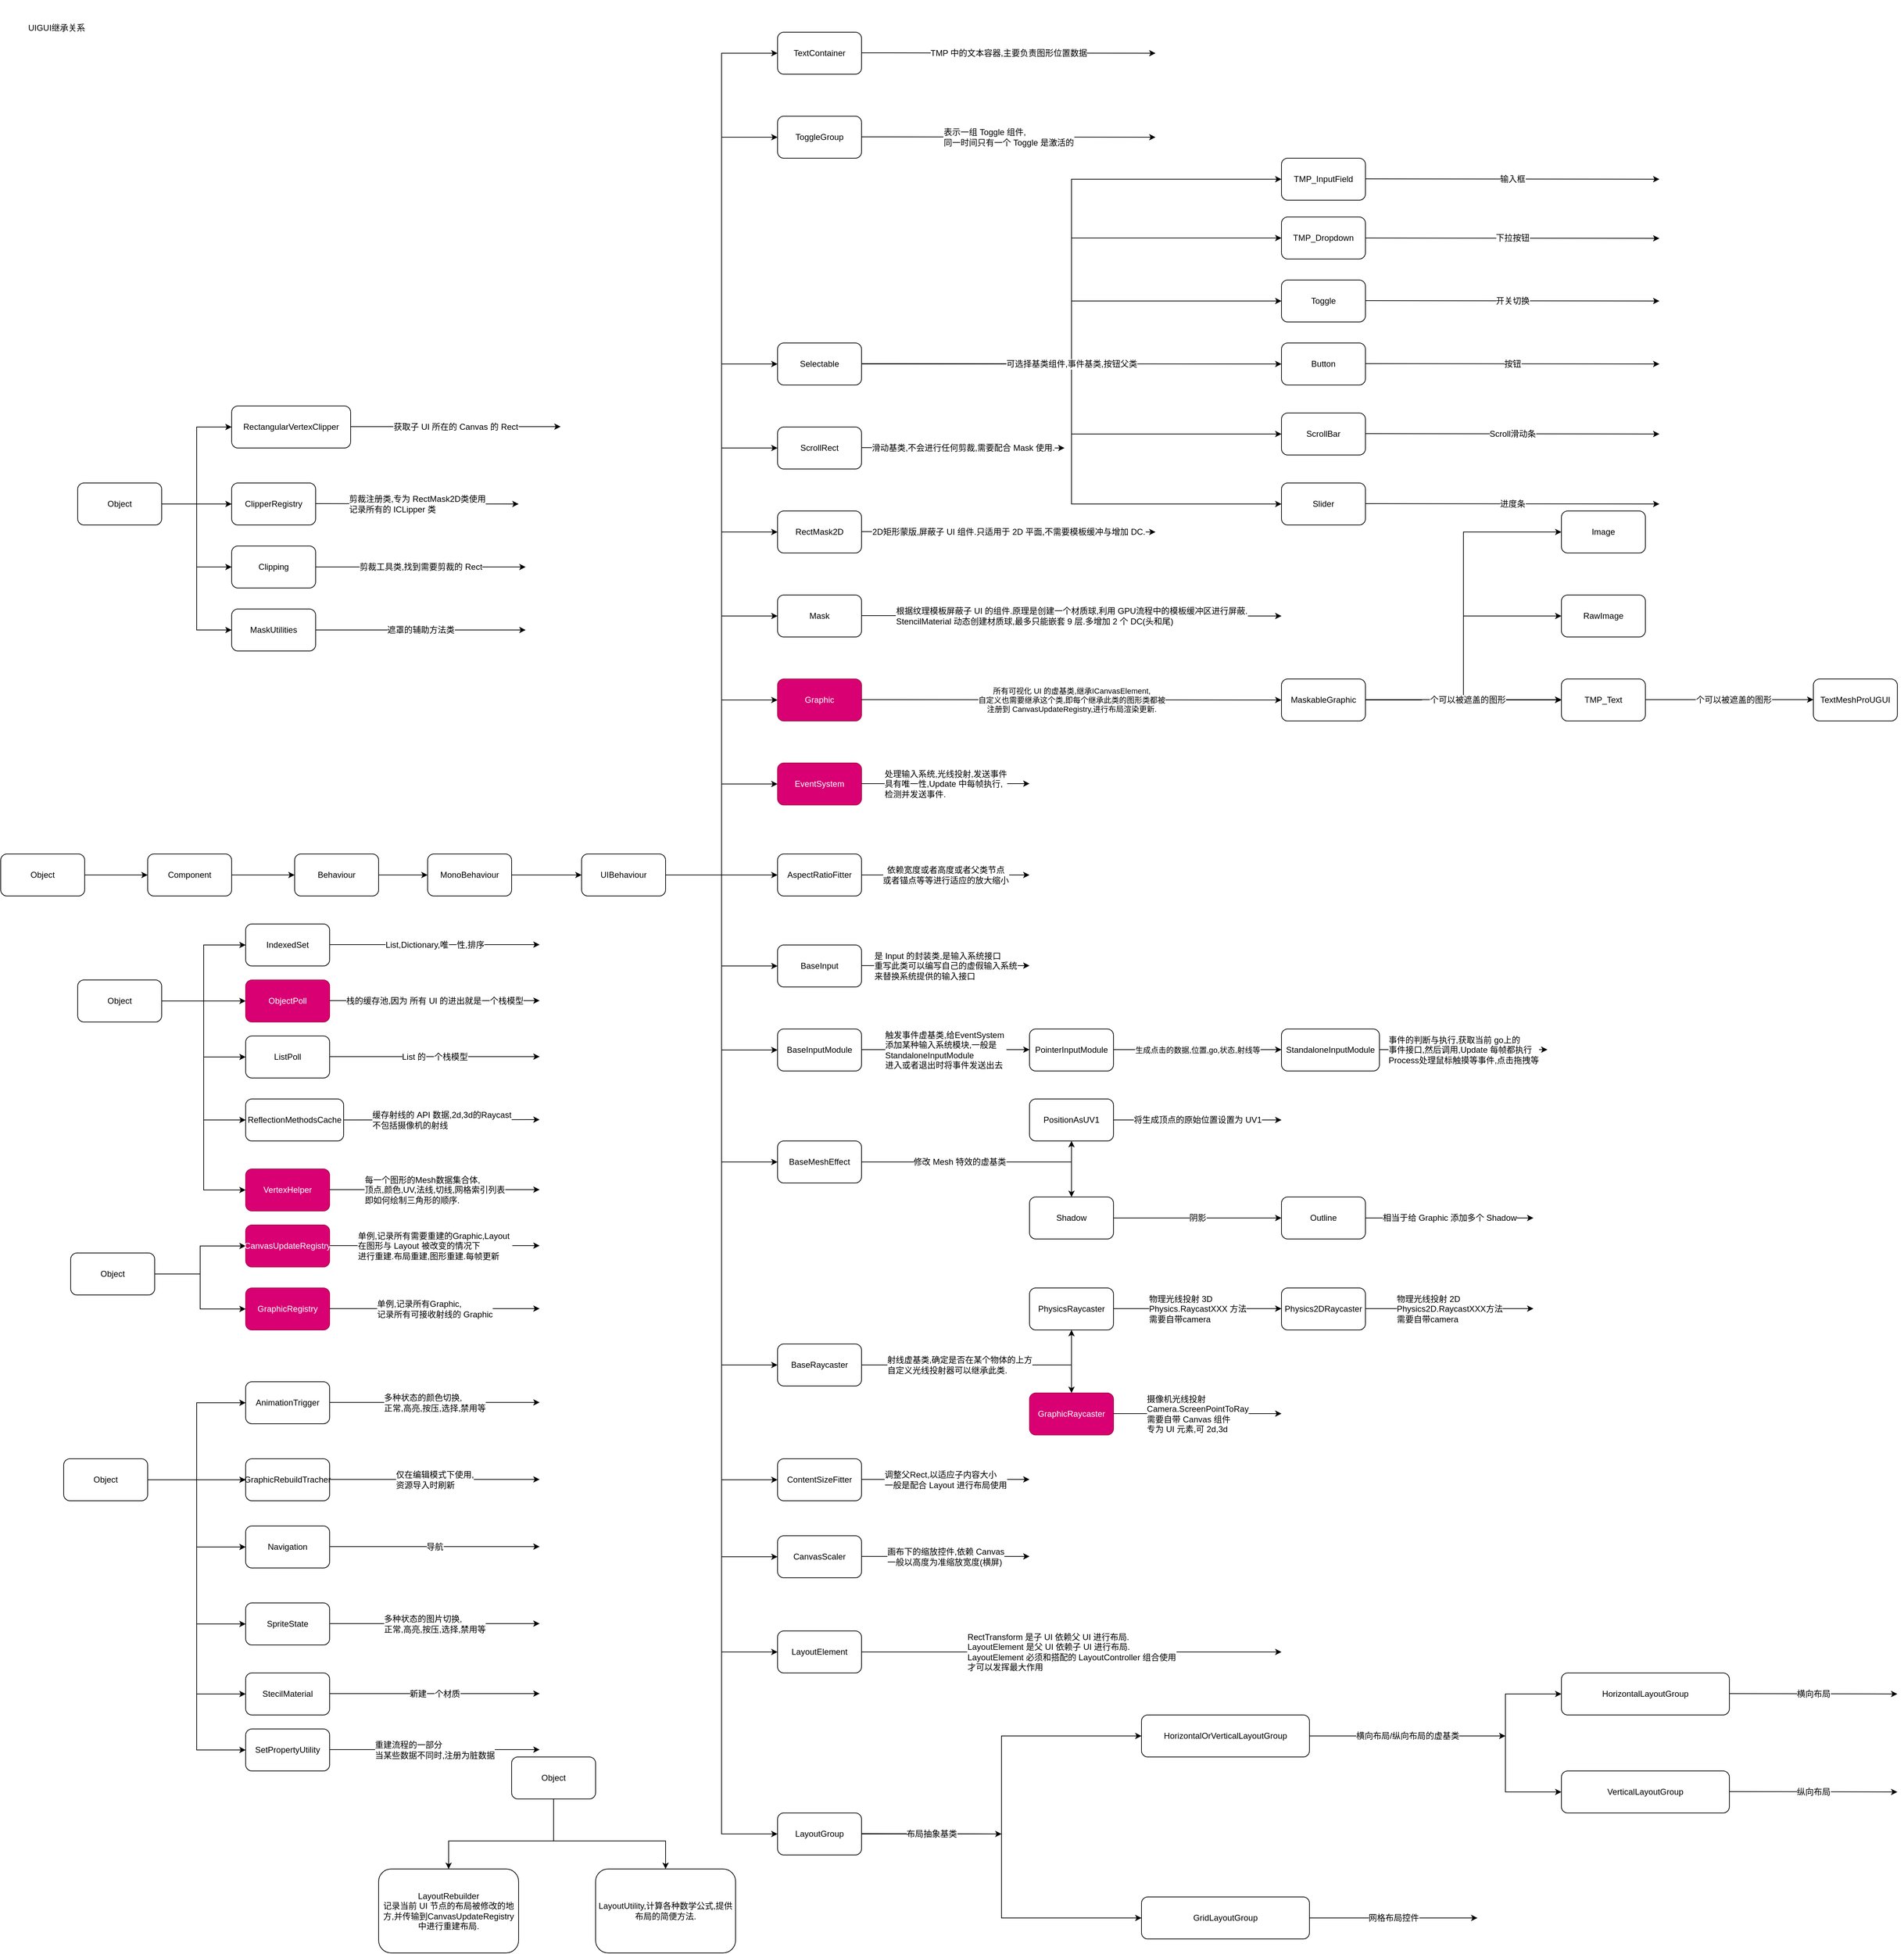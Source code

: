 <mxfile version="14.6.13" type="device"><diagram id="C5RBs43oDa-KdzZeNtuy" name="Page-1"><mxGraphModel dx="3587" dy="2021" grid="1" gridSize="10" guides="1" tooltips="1" connect="1" arrows="1" fold="1" page="1" pageScale="1" pageWidth="827" pageHeight="1169" math="0" shadow="0"><root><mxCell id="WIyWlLk6GJQsqaUBKTNV-0"/><mxCell id="WIyWlLk6GJQsqaUBKTNV-1" parent="WIyWlLk6GJQsqaUBKTNV-0"/><mxCell id="cUbg08ywOfra9R4HTsUf-20" value="" style="edgeStyle=orthogonalEdgeStyle;rounded=0;orthogonalLoop=1;jettySize=auto;html=1;" parent="WIyWlLk6GJQsqaUBKTNV-1" source="cUbg08ywOfra9R4HTsUf-21" target="cUbg08ywOfra9R4HTsUf-22" edge="1"><mxGeometry relative="1" as="geometry"/></mxCell><mxCell id="cUbg08ywOfra9R4HTsUf-21" value="Object" style="rounded=1;whiteSpace=wrap;html=1;" parent="WIyWlLk6GJQsqaUBKTNV-1" vertex="1"><mxGeometry x="-1830" y="350" width="120" height="60" as="geometry"/></mxCell><mxCell id="cUbg08ywOfra9R4HTsUf-24" value="" style="edgeStyle=orthogonalEdgeStyle;rounded=0;orthogonalLoop=1;jettySize=auto;html=1;" parent="WIyWlLk6GJQsqaUBKTNV-1" source="cUbg08ywOfra9R4HTsUf-22" target="cUbg08ywOfra9R4HTsUf-23" edge="1"><mxGeometry relative="1" as="geometry"/></mxCell><mxCell id="cUbg08ywOfra9R4HTsUf-22" value="Component" style="rounded=1;whiteSpace=wrap;html=1;" parent="WIyWlLk6GJQsqaUBKTNV-1" vertex="1"><mxGeometry x="-1620" y="350" width="120" height="60" as="geometry"/></mxCell><mxCell id="cUbg08ywOfra9R4HTsUf-26" value="" style="edgeStyle=orthogonalEdgeStyle;rounded=0;orthogonalLoop=1;jettySize=auto;html=1;" parent="WIyWlLk6GJQsqaUBKTNV-1" source="cUbg08ywOfra9R4HTsUf-23" target="cUbg08ywOfra9R4HTsUf-25" edge="1"><mxGeometry relative="1" as="geometry"/></mxCell><mxCell id="cUbg08ywOfra9R4HTsUf-23" value="Behaviour" style="rounded=1;whiteSpace=wrap;html=1;" parent="WIyWlLk6GJQsqaUBKTNV-1" vertex="1"><mxGeometry x="-1410" y="350" width="120" height="60" as="geometry"/></mxCell><mxCell id="cUbg08ywOfra9R4HTsUf-28" value="" style="edgeStyle=orthogonalEdgeStyle;rounded=0;orthogonalLoop=1;jettySize=auto;html=1;" parent="WIyWlLk6GJQsqaUBKTNV-1" source="cUbg08ywOfra9R4HTsUf-25" target="cUbg08ywOfra9R4HTsUf-27" edge="1"><mxGeometry relative="1" as="geometry"/></mxCell><mxCell id="cUbg08ywOfra9R4HTsUf-25" value="MonoBehaviour" style="rounded=1;whiteSpace=wrap;html=1;" parent="WIyWlLk6GJQsqaUBKTNV-1" vertex="1"><mxGeometry x="-1220" y="350" width="120" height="60" as="geometry"/></mxCell><mxCell id="hYBE0y897M8KOsWmhXVU-1" style="edgeStyle=orthogonalEdgeStyle;rounded=0;orthogonalLoop=1;jettySize=auto;html=1;" parent="WIyWlLk6GJQsqaUBKTNV-1" source="cUbg08ywOfra9R4HTsUf-27" target="cUbg08ywOfra9R4HTsUf-34" edge="1"><mxGeometry relative="1" as="geometry"/></mxCell><mxCell id="hYBE0y897M8KOsWmhXVU-2" style="edgeStyle=orthogonalEdgeStyle;rounded=0;orthogonalLoop=1;jettySize=auto;html=1;entryX=0;entryY=0.5;entryDx=0;entryDy=0;" parent="WIyWlLk6GJQsqaUBKTNV-1" source="cUbg08ywOfra9R4HTsUf-27" target="cUbg08ywOfra9R4HTsUf-30" edge="1"><mxGeometry relative="1" as="geometry"/></mxCell><mxCell id="hYBE0y897M8KOsWmhXVU-3" style="edgeStyle=orthogonalEdgeStyle;rounded=0;orthogonalLoop=1;jettySize=auto;html=1;entryX=0;entryY=0.5;entryDx=0;entryDy=0;" parent="WIyWlLk6GJQsqaUBKTNV-1" source="cUbg08ywOfra9R4HTsUf-27" target="cUbg08ywOfra9R4HTsUf-35" edge="1"><mxGeometry relative="1" as="geometry"/></mxCell><mxCell id="hYBE0y897M8KOsWmhXVU-4" style="edgeStyle=orthogonalEdgeStyle;rounded=0;orthogonalLoop=1;jettySize=auto;html=1;entryX=0;entryY=0.5;entryDx=0;entryDy=0;" parent="WIyWlLk6GJQsqaUBKTNV-1" source="cUbg08ywOfra9R4HTsUf-27" target="cUbg08ywOfra9R4HTsUf-33" edge="1"><mxGeometry relative="1" as="geometry"/></mxCell><mxCell id="hYBE0y897M8KOsWmhXVU-5" style="edgeStyle=orthogonalEdgeStyle;rounded=0;orthogonalLoop=1;jettySize=auto;html=1;entryX=0;entryY=0.5;entryDx=0;entryDy=0;" parent="WIyWlLk6GJQsqaUBKTNV-1" source="cUbg08ywOfra9R4HTsUf-27" target="cUbg08ywOfra9R4HTsUf-36" edge="1"><mxGeometry relative="1" as="geometry"/></mxCell><mxCell id="hYBE0y897M8KOsWmhXVU-6" style="edgeStyle=orthogonalEdgeStyle;rounded=0;orthogonalLoop=1;jettySize=auto;html=1;entryX=0;entryY=0.5;entryDx=0;entryDy=0;" parent="WIyWlLk6GJQsqaUBKTNV-1" source="cUbg08ywOfra9R4HTsUf-27" target="cUbg08ywOfra9R4HTsUf-37" edge="1"><mxGeometry relative="1" as="geometry"/></mxCell><mxCell id="hYBE0y897M8KOsWmhXVU-7" style="edgeStyle=orthogonalEdgeStyle;rounded=0;orthogonalLoop=1;jettySize=auto;html=1;entryX=0;entryY=0.5;entryDx=0;entryDy=0;" parent="WIyWlLk6GJQsqaUBKTNV-1" source="cUbg08ywOfra9R4HTsUf-27" target="cUbg08ywOfra9R4HTsUf-38" edge="1"><mxGeometry relative="1" as="geometry"/></mxCell><mxCell id="hYBE0y897M8KOsWmhXVU-9" style="edgeStyle=orthogonalEdgeStyle;rounded=0;orthogonalLoop=1;jettySize=auto;html=1;entryX=0;entryY=0.5;entryDx=0;entryDy=0;" parent="WIyWlLk6GJQsqaUBKTNV-1" source="cUbg08ywOfra9R4HTsUf-27" target="cUbg08ywOfra9R4HTsUf-39" edge="1"><mxGeometry relative="1" as="geometry"/></mxCell><mxCell id="hYBE0y897M8KOsWmhXVU-10" style="edgeStyle=orthogonalEdgeStyle;rounded=0;orthogonalLoop=1;jettySize=auto;html=1;entryX=0;entryY=0.5;entryDx=0;entryDy=0;" parent="WIyWlLk6GJQsqaUBKTNV-1" source="cUbg08ywOfra9R4HTsUf-27" target="cUbg08ywOfra9R4HTsUf-40" edge="1"><mxGeometry relative="1" as="geometry"/></mxCell><mxCell id="hYBE0y897M8KOsWmhXVU-11" style="edgeStyle=orthogonalEdgeStyle;rounded=0;orthogonalLoop=1;jettySize=auto;html=1;entryX=0;entryY=0.5;entryDx=0;entryDy=0;" parent="WIyWlLk6GJQsqaUBKTNV-1" source="cUbg08ywOfra9R4HTsUf-27" target="cUbg08ywOfra9R4HTsUf-41" edge="1"><mxGeometry relative="1" as="geometry"/></mxCell><mxCell id="hYBE0y897M8KOsWmhXVU-12" style="edgeStyle=orthogonalEdgeStyle;rounded=0;orthogonalLoop=1;jettySize=auto;html=1;entryX=0;entryY=0.5;entryDx=0;entryDy=0;" parent="WIyWlLk6GJQsqaUBKTNV-1" source="cUbg08ywOfra9R4HTsUf-27" target="cUbg08ywOfra9R4HTsUf-45" edge="1"><mxGeometry relative="1" as="geometry"/></mxCell><mxCell id="hYBE0y897M8KOsWmhXVU-13" style="edgeStyle=orthogonalEdgeStyle;rounded=0;orthogonalLoop=1;jettySize=auto;html=1;entryX=0;entryY=0.5;entryDx=0;entryDy=0;" parent="WIyWlLk6GJQsqaUBKTNV-1" source="cUbg08ywOfra9R4HTsUf-27" target="cUbg08ywOfra9R4HTsUf-42" edge="1"><mxGeometry relative="1" as="geometry"/></mxCell><mxCell id="hYBE0y897M8KOsWmhXVU-15" style="edgeStyle=orthogonalEdgeStyle;rounded=0;orthogonalLoop=1;jettySize=auto;html=1;entryX=0;entryY=0.5;entryDx=0;entryDy=0;" parent="WIyWlLk6GJQsqaUBKTNV-1" source="cUbg08ywOfra9R4HTsUf-27" target="cUbg08ywOfra9R4HTsUf-43" edge="1"><mxGeometry relative="1" as="geometry"/></mxCell><mxCell id="hYBE0y897M8KOsWmhXVU-16" style="edgeStyle=orthogonalEdgeStyle;rounded=0;orthogonalLoop=1;jettySize=auto;html=1;entryX=0;entryY=0.5;entryDx=0;entryDy=0;" parent="WIyWlLk6GJQsqaUBKTNV-1" source="cUbg08ywOfra9R4HTsUf-27" target="cUbg08ywOfra9R4HTsUf-46" edge="1"><mxGeometry relative="1" as="geometry"/></mxCell><mxCell id="hYBE0y897M8KOsWmhXVU-17" style="edgeStyle=orthogonalEdgeStyle;rounded=0;orthogonalLoop=1;jettySize=auto;html=1;entryX=0;entryY=0.5;entryDx=0;entryDy=0;" parent="WIyWlLk6GJQsqaUBKTNV-1" source="cUbg08ywOfra9R4HTsUf-27" target="cUbg08ywOfra9R4HTsUf-48" edge="1"><mxGeometry relative="1" as="geometry"/></mxCell><mxCell id="hYBE0y897M8KOsWmhXVU-18" style="edgeStyle=orthogonalEdgeStyle;rounded=0;orthogonalLoop=1;jettySize=auto;html=1;entryX=0;entryY=0.5;entryDx=0;entryDy=0;" parent="WIyWlLk6GJQsqaUBKTNV-1" source="cUbg08ywOfra9R4HTsUf-27" target="cUbg08ywOfra9R4HTsUf-44" edge="1"><mxGeometry relative="1" as="geometry"/></mxCell><mxCell id="hYBE0y897M8KOsWmhXVU-19" style="edgeStyle=orthogonalEdgeStyle;rounded=0;orthogonalLoop=1;jettySize=auto;html=1;entryX=0;entryY=0.5;entryDx=0;entryDy=0;" parent="WIyWlLk6GJQsqaUBKTNV-1" source="cUbg08ywOfra9R4HTsUf-27" target="cUbg08ywOfra9R4HTsUf-49" edge="1"><mxGeometry relative="1" as="geometry"/></mxCell><mxCell id="cUbg08ywOfra9R4HTsUf-27" value="UIBehaviour" style="rounded=1;whiteSpace=wrap;html=1;" parent="WIyWlLk6GJQsqaUBKTNV-1" vertex="1"><mxGeometry x="-1000" y="350" width="120" height="60" as="geometry"/></mxCell><mxCell id="cUbg08ywOfra9R4HTsUf-30" value="BaseInput" style="rounded=1;whiteSpace=wrap;html=1;" parent="WIyWlLk6GJQsqaUBKTNV-1" vertex="1"><mxGeometry x="-720" y="480" width="120" height="60" as="geometry"/></mxCell><mxCell id="cUbg08ywOfra9R4HTsUf-32" value="UIGUI继承关系" style="text;html=1;strokeColor=none;fillColor=none;align=center;verticalAlign=middle;whiteSpace=wrap;rounded=0;" parent="WIyWlLk6GJQsqaUBKTNV-1" vertex="1"><mxGeometry x="-1830" y="-870" width="160" height="80" as="geometry"/></mxCell><mxCell id="hYBE0y897M8KOsWmhXVU-57" style="edgeStyle=orthogonalEdgeStyle;rounded=0;orthogonalLoop=1;jettySize=auto;html=1;entryX=0.5;entryY=1;entryDx=0;entryDy=0;" parent="WIyWlLk6GJQsqaUBKTNV-1" source="cUbg08ywOfra9R4HTsUf-33" target="hYBE0y897M8KOsWmhXVU-38" edge="1"><mxGeometry relative="1" as="geometry"/></mxCell><mxCell id="hYBE0y897M8KOsWmhXVU-58" style="edgeStyle=orthogonalEdgeStyle;rounded=0;orthogonalLoop=1;jettySize=auto;html=1;" parent="WIyWlLk6GJQsqaUBKTNV-1" source="cUbg08ywOfra9R4HTsUf-33" target="hYBE0y897M8KOsWmhXVU-39" edge="1"><mxGeometry relative="1" as="geometry"/></mxCell><mxCell id="cUbg08ywOfra9R4HTsUf-33" value="BaseMeshEffect" style="rounded=1;whiteSpace=wrap;html=1;" parent="WIyWlLk6GJQsqaUBKTNV-1" vertex="1"><mxGeometry x="-720" y="760" width="120" height="60" as="geometry"/></mxCell><mxCell id="cUbg08ywOfra9R4HTsUf-34" value="AspectRatioFitter" style="rounded=1;whiteSpace=wrap;html=1;" parent="WIyWlLk6GJQsqaUBKTNV-1" vertex="1"><mxGeometry x="-720" y="350" width="120" height="60" as="geometry"/></mxCell><mxCell id="cUbg08ywOfra9R4HTsUf-35" value="BaseInputModule" style="rounded=1;whiteSpace=wrap;html=1;" parent="WIyWlLk6GJQsqaUBKTNV-1" vertex="1"><mxGeometry x="-720" y="600" width="120" height="60" as="geometry"/></mxCell><mxCell id="hYBE0y897M8KOsWmhXVU-60" style="edgeStyle=orthogonalEdgeStyle;rounded=0;orthogonalLoop=1;jettySize=auto;html=1;entryX=0.5;entryY=1;entryDx=0;entryDy=0;" parent="WIyWlLk6GJQsqaUBKTNV-1" source="cUbg08ywOfra9R4HTsUf-36" target="hYBE0y897M8KOsWmhXVU-53" edge="1"><mxGeometry relative="1" as="geometry"/></mxCell><mxCell id="hYBE0y897M8KOsWmhXVU-62" style="edgeStyle=orthogonalEdgeStyle;rounded=0;orthogonalLoop=1;jettySize=auto;html=1;" parent="WIyWlLk6GJQsqaUBKTNV-1" source="cUbg08ywOfra9R4HTsUf-36" target="hYBE0y897M8KOsWmhXVU-61" edge="1"><mxGeometry relative="1" as="geometry"/></mxCell><mxCell id="cUbg08ywOfra9R4HTsUf-36" value="BaseRaycaster" style="rounded=1;whiteSpace=wrap;html=1;" parent="WIyWlLk6GJQsqaUBKTNV-1" vertex="1"><mxGeometry x="-720" y="1050" width="120" height="60" as="geometry"/></mxCell><mxCell id="cUbg08ywOfra9R4HTsUf-37" value="ContentSizeFitter" style="rounded=1;whiteSpace=wrap;html=1;" parent="WIyWlLk6GJQsqaUBKTNV-1" vertex="1"><mxGeometry x="-720" y="1214" width="120" height="60" as="geometry"/></mxCell><mxCell id="cUbg08ywOfra9R4HTsUf-38" value="CanvasScaler" style="rounded=1;whiteSpace=wrap;html=1;" parent="WIyWlLk6GJQsqaUBKTNV-1" vertex="1"><mxGeometry x="-720" y="1324" width="120" height="60" as="geometry"/></mxCell><mxCell id="cUbg08ywOfra9R4HTsUf-39" value="LayoutElement" style="rounded=1;whiteSpace=wrap;html=1;" parent="WIyWlLk6GJQsqaUBKTNV-1" vertex="1"><mxGeometry x="-720" y="1460" width="120" height="60" as="geometry"/></mxCell><mxCell id="AXThwyiCgExOIS63NGqn-33" style="edgeStyle=orthogonalEdgeStyle;rounded=0;orthogonalLoop=1;jettySize=auto;html=1;entryX=0;entryY=0.5;entryDx=0;entryDy=0;" parent="WIyWlLk6GJQsqaUBKTNV-1" source="cUbg08ywOfra9R4HTsUf-40" target="AXThwyiCgExOIS63NGqn-32" edge="1"><mxGeometry relative="1" as="geometry"/></mxCell><mxCell id="AXThwyiCgExOIS63NGqn-34" style="edgeStyle=orthogonalEdgeStyle;rounded=0;orthogonalLoop=1;jettySize=auto;html=1;entryX=0;entryY=0.5;entryDx=0;entryDy=0;" parent="WIyWlLk6GJQsqaUBKTNV-1" source="cUbg08ywOfra9R4HTsUf-40" target="AXThwyiCgExOIS63NGqn-21" edge="1"><mxGeometry relative="1" as="geometry"/></mxCell><mxCell id="cUbg08ywOfra9R4HTsUf-40" value="LayoutGroup" style="rounded=1;whiteSpace=wrap;html=1;" parent="WIyWlLk6GJQsqaUBKTNV-1" vertex="1"><mxGeometry x="-720" y="1720" width="120" height="60" as="geometry"/></mxCell><mxCell id="cUbg08ywOfra9R4HTsUf-41" value="EventSystem" style="rounded=1;whiteSpace=wrap;html=1;fillColor=#d80073;strokeColor=#A50040;fontColor=#ffffff;" parent="WIyWlLk6GJQsqaUBKTNV-1" vertex="1"><mxGeometry x="-720" y="220" width="120" height="60" as="geometry"/></mxCell><mxCell id="cUbg08ywOfra9R4HTsUf-42" value="Mask" style="rounded=1;whiteSpace=wrap;html=1;" parent="WIyWlLk6GJQsqaUBKTNV-1" vertex="1"><mxGeometry x="-720" y="-20" width="120" height="60" as="geometry"/></mxCell><mxCell id="cUbg08ywOfra9R4HTsUf-43" value="RectMask2D" style="rounded=1;whiteSpace=wrap;html=1;" parent="WIyWlLk6GJQsqaUBKTNV-1" vertex="1"><mxGeometry x="-720" y="-140" width="120" height="60" as="geometry"/></mxCell><mxCell id="cUbg08ywOfra9R4HTsUf-44" value="ToggleGroup" style="rounded=1;whiteSpace=wrap;html=1;" parent="WIyWlLk6GJQsqaUBKTNV-1" vertex="1"><mxGeometry x="-720" y="-704" width="120" height="60" as="geometry"/></mxCell><mxCell id="cUbg08ywOfra9R4HTsUf-45" value="Graphic" style="rounded=1;whiteSpace=wrap;html=1;fillColor=#d80073;strokeColor=#A50040;fontColor=#ffffff;" parent="WIyWlLk6GJQsqaUBKTNV-1" vertex="1"><mxGeometry x="-720" y="100" width="120" height="60" as="geometry"/></mxCell><mxCell id="cUbg08ywOfra9R4HTsUf-46" value="ScrollRect" style="rounded=1;whiteSpace=wrap;html=1;" parent="WIyWlLk6GJQsqaUBKTNV-1" vertex="1"><mxGeometry x="-720" y="-260" width="120" height="60" as="geometry"/></mxCell><mxCell id="SkMrLY6YfhFW1aqGU5R4-39" style="edgeStyle=orthogonalEdgeStyle;rounded=0;orthogonalLoop=1;jettySize=auto;html=1;entryX=0;entryY=0.5;entryDx=0;entryDy=0;" parent="WIyWlLk6GJQsqaUBKTNV-1" source="cUbg08ywOfra9R4HTsUf-48" target="SkMrLY6YfhFW1aqGU5R4-36" edge="1"><mxGeometry relative="1" as="geometry"/></mxCell><mxCell id="SkMrLY6YfhFW1aqGU5R4-40" style="edgeStyle=orthogonalEdgeStyle;rounded=0;orthogonalLoop=1;jettySize=auto;html=1;entryX=0;entryY=0.5;entryDx=0;entryDy=0;" parent="WIyWlLk6GJQsqaUBKTNV-1" source="cUbg08ywOfra9R4HTsUf-48" target="SkMrLY6YfhFW1aqGU5R4-37" edge="1"><mxGeometry relative="1" as="geometry"/></mxCell><mxCell id="SkMrLY6YfhFW1aqGU5R4-41" style="edgeStyle=orthogonalEdgeStyle;rounded=0;orthogonalLoop=1;jettySize=auto;html=1;entryX=0;entryY=0.5;entryDx=0;entryDy=0;" parent="WIyWlLk6GJQsqaUBKTNV-1" source="cUbg08ywOfra9R4HTsUf-48" target="SkMrLY6YfhFW1aqGU5R4-35" edge="1"><mxGeometry relative="1" as="geometry"/></mxCell><mxCell id="SkMrLY6YfhFW1aqGU5R4-42" style="edgeStyle=orthogonalEdgeStyle;rounded=0;orthogonalLoop=1;jettySize=auto;html=1;entryX=0;entryY=0.5;entryDx=0;entryDy=0;" parent="WIyWlLk6GJQsqaUBKTNV-1" source="cUbg08ywOfra9R4HTsUf-48" target="SkMrLY6YfhFW1aqGU5R4-33" edge="1"><mxGeometry relative="1" as="geometry"/></mxCell><mxCell id="SkMrLY6YfhFW1aqGU5R4-43" style="edgeStyle=orthogonalEdgeStyle;rounded=0;orthogonalLoop=1;jettySize=auto;html=1;entryX=0;entryY=0.5;entryDx=0;entryDy=0;" parent="WIyWlLk6GJQsqaUBKTNV-1" source="cUbg08ywOfra9R4HTsUf-48" target="SkMrLY6YfhFW1aqGU5R4-34" edge="1"><mxGeometry relative="1" as="geometry"/></mxCell><mxCell id="cUbg08ywOfra9R4HTsUf-48" value="Selectable" style="rounded=1;whiteSpace=wrap;html=1;" parent="WIyWlLk6GJQsqaUBKTNV-1" vertex="1"><mxGeometry x="-720" y="-380" width="120" height="60" as="geometry"/></mxCell><mxCell id="cUbg08ywOfra9R4HTsUf-49" value="TextContainer" style="rounded=1;whiteSpace=wrap;html=1;" parent="WIyWlLk6GJQsqaUBKTNV-1" vertex="1"><mxGeometry x="-720" y="-824" width="120" height="60" as="geometry"/></mxCell><mxCell id="hYBE0y897M8KOsWmhXVU-22" value="" style="endArrow=classic;html=1;exitX=0;exitY=0.5;exitDx=0;exitDy=0;" parent="WIyWlLk6GJQsqaUBKTNV-1" edge="1"><mxGeometry relative="1" as="geometry"><mxPoint x="-600" y="380" as="sourcePoint"/><mxPoint x="-360" y="380" as="targetPoint"/></mxGeometry></mxCell><mxCell id="hYBE0y897M8KOsWmhXVU-23" value="&lt;span style=&quot;font-size: 12px ; text-align: left&quot;&gt;依赖宽度或者高度或者父类节点&lt;/span&gt;&lt;br style=&quot;padding: 0px ; margin: 0px ; font-size: 12px ; text-align: left&quot;&gt;&lt;span style=&quot;font-size: 12px ; text-align: left&quot;&gt;或者锚点等等进行适应的放大缩小&lt;/span&gt;" style="edgeLabel;resizable=0;html=1;align=center;verticalAlign=middle;" parent="hYBE0y897M8KOsWmhXVU-22" connectable="0" vertex="1"><mxGeometry relative="1" as="geometry"/></mxCell><mxCell id="hYBE0y897M8KOsWmhXVU-24" value="" style="endArrow=classic;html=1;exitX=0;exitY=0.5;exitDx=0;exitDy=0;" parent="WIyWlLk6GJQsqaUBKTNV-1" edge="1"><mxGeometry relative="1" as="geometry"><mxPoint x="-600" y="509.5" as="sourcePoint"/><mxPoint x="-360" y="509.5" as="targetPoint"/></mxGeometry></mxCell><mxCell id="hYBE0y897M8KOsWmhXVU-25" value="&lt;div style=&quot;text-align: left&quot;&gt;&lt;span style=&quot;font-size: 12px&quot;&gt;是 Input 的封装类,&lt;/span&gt;&lt;span style=&quot;font-size: 12px&quot;&gt;是输入系统接口&lt;/span&gt;&lt;/div&gt;&lt;div style=&quot;text-align: left&quot;&gt;&lt;span style=&quot;font-size: 12px&quot;&gt;重写此类&lt;/span&gt;&lt;span style=&quot;font-size: 12px&quot;&gt;可以编写自己的虚假输入&lt;/span&gt;&lt;span style=&quot;font-size: 12px&quot;&gt;系统&lt;/span&gt;&lt;/div&gt;&lt;div style=&quot;text-align: left&quot;&gt;&lt;span style=&quot;font-size: 12px&quot;&gt;来替换系统提供的输入接口&lt;/span&gt;&lt;/div&gt;" style="edgeLabel;resizable=0;html=1;align=center;verticalAlign=middle;" parent="hYBE0y897M8KOsWmhXVU-24" connectable="0" vertex="1"><mxGeometry relative="1" as="geometry"/></mxCell><mxCell id="hYBE0y897M8KOsWmhXVU-26" value="" style="endArrow=classic;html=1;exitX=0;exitY=0.5;exitDx=0;exitDy=0;" parent="WIyWlLk6GJQsqaUBKTNV-1" edge="1"><mxGeometry relative="1" as="geometry"><mxPoint x="-600" y="629.5" as="sourcePoint"/><mxPoint x="-360" y="629.5" as="targetPoint"/></mxGeometry></mxCell><mxCell id="hYBE0y897M8KOsWmhXVU-27" value="&lt;div style=&quot;text-align: left&quot;&gt;&lt;span style=&quot;font-size: 12px&quot;&gt;触发事件虚基类,&lt;/span&gt;&lt;span style=&quot;font-size: 12px&quot;&gt;给EventSystem&amp;nbsp;&lt;/span&gt;&lt;/div&gt;&lt;div style=&quot;text-align: left&quot;&gt;&lt;span style=&quot;font-size: 12px&quot;&gt;添加&lt;/span&gt;&lt;span style=&quot;font-size: 12px&quot;&gt;某种输入系统模块,一般是&lt;/span&gt;&lt;/div&gt;&lt;div style=&quot;text-align: left&quot;&gt;&lt;span style=&quot;font-size: 12px&quot;&gt;StandaloneInputModule&lt;br&gt;进入或者退出时将事件发送出去&lt;br&gt;&lt;/span&gt;&lt;/div&gt;" style="edgeLabel;resizable=0;html=1;align=center;verticalAlign=middle;" parent="hYBE0y897M8KOsWmhXVU-26" connectable="0" vertex="1"><mxGeometry relative="1" as="geometry"/></mxCell><mxCell id="hYBE0y897M8KOsWmhXVU-28" value="PointerInputModule" style="rounded=1;whiteSpace=wrap;html=1;" parent="WIyWlLk6GJQsqaUBKTNV-1" vertex="1"><mxGeometry x="-360" y="600" width="120" height="60" as="geometry"/></mxCell><mxCell id="hYBE0y897M8KOsWmhXVU-29" value="生成点击的数据,位置,go,状态,射线等" style="endArrow=classic;html=1;exitX=0;exitY=0.5;exitDx=0;exitDy=0;" parent="WIyWlLk6GJQsqaUBKTNV-1" edge="1"><mxGeometry relative="1" as="geometry"><mxPoint x="-240" y="629.5" as="sourcePoint"/><mxPoint y="629.5" as="targetPoint"/></mxGeometry></mxCell><mxCell id="hYBE0y897M8KOsWmhXVU-30" value="&lt;div style=&quot;text-align: left&quot;&gt;&lt;br&gt;&lt;/div&gt;" style="edgeLabel;resizable=0;html=1;align=center;verticalAlign=middle;" parent="hYBE0y897M8KOsWmhXVU-29" connectable="0" vertex="1"><mxGeometry relative="1" as="geometry"/></mxCell><mxCell id="hYBE0y897M8KOsWmhXVU-31" value="StandaloneInputModule" style="rounded=1;whiteSpace=wrap;html=1;" parent="WIyWlLk6GJQsqaUBKTNV-1" vertex="1"><mxGeometry y="600" width="140" height="60" as="geometry"/></mxCell><mxCell id="hYBE0y897M8KOsWmhXVU-32" value="" style="endArrow=classic;html=1;exitX=0;exitY=0.5;exitDx=0;exitDy=0;" parent="WIyWlLk6GJQsqaUBKTNV-1" edge="1"><mxGeometry relative="1" as="geometry"><mxPoint x="140" y="629.5" as="sourcePoint"/><mxPoint x="380" y="629.5" as="targetPoint"/></mxGeometry></mxCell><mxCell id="hYBE0y897M8KOsWmhXVU-33" value="&lt;div style=&quot;text-align: left&quot;&gt;&lt;span style=&quot;font-size: 12px&quot;&gt;事件的判断与执行,获取当前 go上的&lt;/span&gt;&lt;/div&gt;&lt;div style=&quot;text-align: left&quot;&gt;&lt;span style=&quot;font-size: 12px&quot;&gt;事件接口,然后调用,Update 每帧都执行&lt;br&gt;Process处理鼠标触摸等事件,点击拖拽等&lt;/span&gt;&lt;/div&gt;" style="edgeLabel;resizable=0;html=1;align=center;verticalAlign=middle;" parent="hYBE0y897M8KOsWmhXVU-32" connectable="0" vertex="1"><mxGeometry relative="1" as="geometry"/></mxCell><mxCell id="hYBE0y897M8KOsWmhXVU-35" value="" style="endArrow=classic;html=1;exitX=1;exitY=0.5;exitDx=0;exitDy=0;" parent="WIyWlLk6GJQsqaUBKTNV-1" source="hYBE0y897M8KOsWmhXVU-38" edge="1"><mxGeometry relative="1" as="geometry"><mxPoint x="-600" y="959.5" as="sourcePoint"/><mxPoint y="730" as="targetPoint"/></mxGeometry></mxCell><mxCell id="hYBE0y897M8KOsWmhXVU-36" value="&lt;div style=&quot;text-align: left&quot;&gt;&lt;span style=&quot;font-size: 12px&quot;&gt;将生成顶点的原始位置设置为 UV1&lt;/span&gt;&lt;/div&gt;" style="edgeLabel;resizable=0;html=1;align=center;verticalAlign=middle;" parent="hYBE0y897M8KOsWmhXVU-35" connectable="0" vertex="1"><mxGeometry relative="1" as="geometry"/></mxCell><mxCell id="hYBE0y897M8KOsWmhXVU-38" value="PositionAsUV1" style="rounded=1;whiteSpace=wrap;html=1;" parent="WIyWlLk6GJQsqaUBKTNV-1" vertex="1"><mxGeometry x="-360" y="700" width="120" height="60" as="geometry"/></mxCell><mxCell id="hYBE0y897M8KOsWmhXVU-39" value="Shadow" style="rounded=1;whiteSpace=wrap;html=1;" parent="WIyWlLk6GJQsqaUBKTNV-1" vertex="1"><mxGeometry x="-360" y="840" width="120" height="60" as="geometry"/></mxCell><mxCell id="hYBE0y897M8KOsWmhXVU-41" value="" style="endArrow=classic;html=1;exitX=1;exitY=0.5;exitDx=0;exitDy=0;entryX=0;entryY=0.5;entryDx=0;entryDy=0;" parent="WIyWlLk6GJQsqaUBKTNV-1" source="hYBE0y897M8KOsWmhXVU-39" target="hYBE0y897M8KOsWmhXVU-45" edge="1"><mxGeometry relative="1" as="geometry"><mxPoint x="-200" y="990" as="sourcePoint"/><mxPoint y="990" as="targetPoint"/></mxGeometry></mxCell><mxCell id="hYBE0y897M8KOsWmhXVU-42" value="&lt;div style=&quot;text-align: left&quot;&gt;&lt;span style=&quot;font-size: 12px&quot;&gt;阴影&lt;/span&gt;&lt;/div&gt;" style="edgeLabel;resizable=0;html=1;align=center;verticalAlign=middle;" parent="hYBE0y897M8KOsWmhXVU-41" connectable="0" vertex="1"><mxGeometry relative="1" as="geometry"/></mxCell><mxCell id="hYBE0y897M8KOsWmhXVU-45" value="Outline" style="rounded=1;whiteSpace=wrap;html=1;" parent="WIyWlLk6GJQsqaUBKTNV-1" vertex="1"><mxGeometry y="840" width="120" height="60" as="geometry"/></mxCell><mxCell id="hYBE0y897M8KOsWmhXVU-46" value="" style="endArrow=classic;html=1;exitX=1;exitY=0.5;exitDx=0;exitDy=0;" parent="WIyWlLk6GJQsqaUBKTNV-1" source="hYBE0y897M8KOsWmhXVU-45" edge="1"><mxGeometry relative="1" as="geometry"><mxPoint x="120" y="849.5" as="sourcePoint"/><mxPoint x="360" y="870" as="targetPoint"/></mxGeometry></mxCell><mxCell id="hYBE0y897M8KOsWmhXVU-47" value="&lt;div style=&quot;text-align: left&quot;&gt;&lt;span style=&quot;font-size: 12px&quot;&gt;相当于给 Graphic 添加多个 Shadow&lt;/span&gt;&lt;/div&gt;" style="edgeLabel;resizable=0;html=1;align=center;verticalAlign=middle;" parent="hYBE0y897M8KOsWmhXVU-46" connectable="0" vertex="1"><mxGeometry relative="1" as="geometry"><mxPoint as="offset"/></mxGeometry></mxCell><mxCell id="hYBE0y897M8KOsWmhXVU-53" value="PhysicsRaycaster" style="rounded=1;whiteSpace=wrap;html=1;" parent="WIyWlLk6GJQsqaUBKTNV-1" vertex="1"><mxGeometry x="-360" y="970" width="120" height="60" as="geometry"/></mxCell><mxCell id="hYBE0y897M8KOsWmhXVU-59" value="&lt;div style=&quot;text-align: left&quot;&gt;&lt;span style=&quot;font-size: 12px&quot;&gt;修改 Mesh 特效的虚基类&lt;/span&gt;&lt;/div&gt;" style="edgeLabel;resizable=0;html=1;align=center;verticalAlign=middle;" parent="WIyWlLk6GJQsqaUBKTNV-1" connectable="0" vertex="1"><mxGeometry x="-459.997" y="790.002" as="geometry"/></mxCell><mxCell id="hYBE0y897M8KOsWmhXVU-61" value="GraphicRaycaster" style="rounded=1;whiteSpace=wrap;html=1;fillColor=#d80073;strokeColor=#A50040;fontColor=#ffffff;" parent="WIyWlLk6GJQsqaUBKTNV-1" vertex="1"><mxGeometry x="-360" y="1120" width="120" height="60" as="geometry"/></mxCell><mxCell id="hYBE0y897M8KOsWmhXVU-63" value="&lt;div style=&quot;text-align: left&quot;&gt;&lt;span style=&quot;font-size: 12px&quot;&gt;射线虚基类,确定是否在某个物体的上方&lt;/span&gt;&lt;/div&gt;&lt;div style=&quot;text-align: left&quot;&gt;&lt;span style=&quot;font-size: 12px&quot;&gt;自定义光线投射器可以继承此类.&lt;/span&gt;&lt;/div&gt;" style="edgeLabel;resizable=0;html=1;align=center;verticalAlign=middle;" parent="WIyWlLk6GJQsqaUBKTNV-1" connectable="0" vertex="1"><mxGeometry x="-460.001" y="1080.0" as="geometry"/></mxCell><mxCell id="hYBE0y897M8KOsWmhXVU-64" value="" style="endArrow=classic;html=1;exitX=1;exitY=0.5;exitDx=0;exitDy=0;entryX=0;entryY=0.5;entryDx=0;entryDy=0;" parent="WIyWlLk6GJQsqaUBKTNV-1" edge="1"><mxGeometry relative="1" as="geometry"><mxPoint x="-240" y="999.5" as="sourcePoint"/><mxPoint y="999.5" as="targetPoint"/></mxGeometry></mxCell><mxCell id="hYBE0y897M8KOsWmhXVU-65" value="&lt;div style=&quot;text-align: left&quot;&gt;&lt;span style=&quot;font-size: 12px&quot;&gt;物理光线投射 3D&lt;/span&gt;&lt;/div&gt;&lt;div style=&quot;text-align: left&quot;&gt;&lt;span style=&quot;font-size: 12px&quot;&gt;Physics.RaycastXXX 方法&lt;br&gt;需要自带camera&lt;/span&gt;&lt;/div&gt;" style="edgeLabel;resizable=0;html=1;align=center;verticalAlign=middle;" parent="hYBE0y897M8KOsWmhXVU-64" connectable="0" vertex="1"><mxGeometry relative="1" as="geometry"/></mxCell><mxCell id="hYBE0y897M8KOsWmhXVU-66" value="Physics2DRaycaster" style="rounded=1;whiteSpace=wrap;html=1;" parent="WIyWlLk6GJQsqaUBKTNV-1" vertex="1"><mxGeometry y="970" width="120" height="60" as="geometry"/></mxCell><mxCell id="hYBE0y897M8KOsWmhXVU-67" value="" style="endArrow=classic;html=1;exitX=1;exitY=0.5;exitDx=0;exitDy=0;entryX=0;entryY=0.5;entryDx=0;entryDy=0;" parent="WIyWlLk6GJQsqaUBKTNV-1" edge="1"><mxGeometry relative="1" as="geometry"><mxPoint x="120" y="999.5" as="sourcePoint"/><mxPoint x="360" y="999.5" as="targetPoint"/></mxGeometry></mxCell><mxCell id="hYBE0y897M8KOsWmhXVU-68" value="&lt;div style=&quot;text-align: left&quot;&gt;&lt;span style=&quot;font-size: 12px&quot;&gt;物理光线投射 2D&lt;br&gt;Physics2D.RaycastXXX方法&lt;br&gt;&lt;/span&gt;&lt;span style=&quot;font-size: 12px&quot;&gt;需要自带camera&lt;/span&gt;&lt;span style=&quot;font-size: 12px&quot;&gt;&lt;br&gt;&lt;/span&gt;&lt;/div&gt;" style="edgeLabel;resizable=0;html=1;align=center;verticalAlign=middle;" parent="hYBE0y897M8KOsWmhXVU-67" connectable="0" vertex="1"><mxGeometry relative="1" as="geometry"/></mxCell><mxCell id="hYBE0y897M8KOsWmhXVU-69" value="" style="endArrow=classic;html=1;exitX=1;exitY=0.5;exitDx=0;exitDy=0;entryX=0;entryY=0.5;entryDx=0;entryDy=0;" parent="WIyWlLk6GJQsqaUBKTNV-1" edge="1"><mxGeometry relative="1" as="geometry"><mxPoint x="-240" y="1149.5" as="sourcePoint"/><mxPoint y="1149.5" as="targetPoint"/></mxGeometry></mxCell><mxCell id="hYBE0y897M8KOsWmhXVU-70" value="&lt;div style=&quot;text-align: left&quot;&gt;&lt;span style=&quot;font-size: 12px&quot;&gt;摄像机光线投射&lt;br&gt;Camera.ScreenPointToRay&lt;br&gt;需要自带 Canvas 组件&lt;br&gt;专为 UI 元素,可 2d,3d&lt;/span&gt;&lt;/div&gt;" style="edgeLabel;resizable=0;html=1;align=center;verticalAlign=middle;" parent="hYBE0y897M8KOsWmhXVU-69" connectable="0" vertex="1"><mxGeometry relative="1" as="geometry"/></mxCell><mxCell id="hYBE0y897M8KOsWmhXVU-72" value="" style="endArrow=classic;html=1;exitX=1;exitY=0.5;exitDx=0;exitDy=0;" parent="WIyWlLk6GJQsqaUBKTNV-1" edge="1"><mxGeometry relative="1" as="geometry"><mxPoint x="-600" y="1243.5" as="sourcePoint"/><mxPoint x="-360" y="1243.5" as="targetPoint"/></mxGeometry></mxCell><mxCell id="hYBE0y897M8KOsWmhXVU-73" value="&lt;div style=&quot;text-align: left&quot;&gt;&lt;span style=&quot;font-size: 12px&quot;&gt;调整父Rect,以适应子内容大小&lt;br&gt;一般是配合 Layout 进行布局使用&lt;/span&gt;&lt;/div&gt;" style="edgeLabel;resizable=0;html=1;align=center;verticalAlign=middle;" parent="hYBE0y897M8KOsWmhXVU-72" connectable="0" vertex="1"><mxGeometry relative="1" as="geometry"/></mxCell><mxCell id="hYBE0y897M8KOsWmhXVU-74" value="" style="endArrow=classic;html=1;exitX=1;exitY=0.5;exitDx=0;exitDy=0;" parent="WIyWlLk6GJQsqaUBKTNV-1" edge="1"><mxGeometry relative="1" as="geometry"><mxPoint x="-600" y="1353.5" as="sourcePoint"/><mxPoint x="-360" y="1353.5" as="targetPoint"/></mxGeometry></mxCell><mxCell id="hYBE0y897M8KOsWmhXVU-75" value="&lt;div style=&quot;text-align: left&quot;&gt;&lt;span style=&quot;font-size: 12px&quot;&gt;画布下的缩放控件,依赖 Canvas&lt;br&gt;一般以高度为准缩放宽度(横屏)&lt;/span&gt;&lt;/div&gt;" style="edgeLabel;resizable=0;html=1;align=center;verticalAlign=middle;" parent="hYBE0y897M8KOsWmhXVU-74" connectable="0" vertex="1"><mxGeometry relative="1" as="geometry"/></mxCell><mxCell id="SkMrLY6YfhFW1aqGU5R4-3" value="" style="endArrow=classic;html=1;exitX=0;exitY=0.5;exitDx=0;exitDy=0;" parent="WIyWlLk6GJQsqaUBKTNV-1" edge="1"><mxGeometry relative="1" as="geometry"><mxPoint x="-600" y="249.5" as="sourcePoint"/><mxPoint x="-360" y="249.5" as="targetPoint"/></mxGeometry></mxCell><mxCell id="SkMrLY6YfhFW1aqGU5R4-4" value="&lt;div style=&quot;text-align: left&quot;&gt;&lt;span style=&quot;font-size: 12px&quot;&gt;处理输入系统,光线投射,发送事件&lt;/span&gt;&lt;/div&gt;&lt;div style=&quot;text-align: left&quot;&gt;&lt;span style=&quot;font-size: 12px&quot;&gt;具有唯一性,Update 中每帧执行,&lt;br&gt;检测并发送事件.&lt;/span&gt;&lt;/div&gt;" style="edgeLabel;resizable=0;html=1;align=center;verticalAlign=middle;" parent="SkMrLY6YfhFW1aqGU5R4-3" connectable="0" vertex="1"><mxGeometry relative="1" as="geometry"/></mxCell><mxCell id="SkMrLY6YfhFW1aqGU5R4-5" value="所有可视化 UI 的虚基类,继承ICanvasElement,&lt;br&gt;自定义也需要继承这个类,即每个继承此类的图形类都被&lt;br&gt;注册到 CanvasUpdateRegistry,进行布局渲染更新.&lt;br&gt;" style="endArrow=classic;html=1;exitX=0;exitY=0.5;exitDx=0;exitDy=0;" parent="WIyWlLk6GJQsqaUBKTNV-1" edge="1"><mxGeometry relative="1" as="geometry"><mxPoint x="-600" y="129.5" as="sourcePoint"/><mxPoint y="130" as="targetPoint"/></mxGeometry></mxCell><mxCell id="SkMrLY6YfhFW1aqGU5R4-6" value="&lt;div style=&quot;text-align: left&quot;&gt;&lt;br&gt;&lt;/div&gt;" style="edgeLabel;resizable=0;html=1;align=center;verticalAlign=middle;" parent="SkMrLY6YfhFW1aqGU5R4-5" connectable="0" vertex="1"><mxGeometry relative="1" as="geometry"/></mxCell><mxCell id="SkMrLY6YfhFW1aqGU5R4-18" style="edgeStyle=orthogonalEdgeStyle;rounded=0;orthogonalLoop=1;jettySize=auto;html=1;entryX=0;entryY=0.5;entryDx=0;entryDy=0;" parent="WIyWlLk6GJQsqaUBKTNV-1" source="SkMrLY6YfhFW1aqGU5R4-8" target="SkMrLY6YfhFW1aqGU5R4-13" edge="1"><mxGeometry relative="1" as="geometry"/></mxCell><mxCell id="SkMrLY6YfhFW1aqGU5R4-19" style="edgeStyle=orthogonalEdgeStyle;rounded=0;orthogonalLoop=1;jettySize=auto;html=1;entryX=0;entryY=0.5;entryDx=0;entryDy=0;" parent="WIyWlLk6GJQsqaUBKTNV-1" source="SkMrLY6YfhFW1aqGU5R4-8" target="SkMrLY6YfhFW1aqGU5R4-12" edge="1"><mxGeometry relative="1" as="geometry"/></mxCell><mxCell id="SkMrLY6YfhFW1aqGU5R4-21" style="edgeStyle=orthogonalEdgeStyle;rounded=0;orthogonalLoop=1;jettySize=auto;html=1;entryX=0;entryY=0.5;entryDx=0;entryDy=0;" parent="WIyWlLk6GJQsqaUBKTNV-1" source="SkMrLY6YfhFW1aqGU5R4-8" target="SkMrLY6YfhFW1aqGU5R4-11" edge="1"><mxGeometry relative="1" as="geometry"/></mxCell><mxCell id="SkMrLY6YfhFW1aqGU5R4-8" value="MaskableGraphic" style="rounded=1;whiteSpace=wrap;html=1;" parent="WIyWlLk6GJQsqaUBKTNV-1" vertex="1"><mxGeometry y="100" width="120" height="60" as="geometry"/></mxCell><mxCell id="SkMrLY6YfhFW1aqGU5R4-9" value="" style="endArrow=classic;html=1;exitX=0;exitY=0.5;exitDx=0;exitDy=0;entryX=0;entryY=0.492;entryDx=0;entryDy=0;entryPerimeter=0;" parent="WIyWlLk6GJQsqaUBKTNV-1" target="SkMrLY6YfhFW1aqGU5R4-13" edge="1"><mxGeometry relative="1" as="geometry"><mxPoint x="120" y="129.5" as="sourcePoint"/><mxPoint x="360" y="129.5" as="targetPoint"/></mxGeometry></mxCell><mxCell id="SkMrLY6YfhFW1aqGU5R4-10" value="&lt;div style=&quot;text-align: left&quot;&gt;&lt;span style=&quot;font-size: 12px&quot;&gt;一个可以被遮盖的图形&lt;/span&gt;&lt;/div&gt;" style="edgeLabel;resizable=0;html=1;align=center;verticalAlign=middle;" parent="SkMrLY6YfhFW1aqGU5R4-9" connectable="0" vertex="1"><mxGeometry relative="1" as="geometry"/></mxCell><mxCell id="SkMrLY6YfhFW1aqGU5R4-11" value="Image" style="rounded=1;whiteSpace=wrap;html=1;" parent="WIyWlLk6GJQsqaUBKTNV-1" vertex="1"><mxGeometry x="400" y="-140" width="120" height="60" as="geometry"/></mxCell><mxCell id="SkMrLY6YfhFW1aqGU5R4-12" value="RawImage" style="rounded=1;whiteSpace=wrap;html=1;" parent="WIyWlLk6GJQsqaUBKTNV-1" vertex="1"><mxGeometry x="400" y="-20" width="120" height="60" as="geometry"/></mxCell><mxCell id="SkMrLY6YfhFW1aqGU5R4-13" value="TMP_Text" style="rounded=1;whiteSpace=wrap;html=1;" parent="WIyWlLk6GJQsqaUBKTNV-1" vertex="1"><mxGeometry x="400" y="100" width="120" height="60" as="geometry"/></mxCell><mxCell id="SkMrLY6YfhFW1aqGU5R4-15" value="" style="endArrow=classic;html=1;exitX=0;exitY=0.5;exitDx=0;exitDy=0;" parent="WIyWlLk6GJQsqaUBKTNV-1" edge="1"><mxGeometry relative="1" as="geometry"><mxPoint x="520" y="129.5" as="sourcePoint"/><mxPoint x="760" y="129.5" as="targetPoint"/></mxGeometry></mxCell><mxCell id="SkMrLY6YfhFW1aqGU5R4-16" value="&lt;div style=&quot;text-align: left&quot;&gt;&lt;span style=&quot;font-size: 12px&quot;&gt;一个可以被遮盖的图形&lt;/span&gt;&lt;/div&gt;" style="edgeLabel;resizable=0;html=1;align=center;verticalAlign=middle;" parent="SkMrLY6YfhFW1aqGU5R4-15" connectable="0" vertex="1"><mxGeometry relative="1" as="geometry"/></mxCell><mxCell id="SkMrLY6YfhFW1aqGU5R4-17" value="TextMeshProUGUI" style="rounded=1;whiteSpace=wrap;html=1;" parent="WIyWlLk6GJQsqaUBKTNV-1" vertex="1"><mxGeometry x="760" y="100" width="120" height="60" as="geometry"/></mxCell><mxCell id="SkMrLY6YfhFW1aqGU5R4-22" value="" style="endArrow=classic;html=1;exitX=0;exitY=0.5;exitDx=0;exitDy=0;" parent="WIyWlLk6GJQsqaUBKTNV-1" edge="1"><mxGeometry relative="1" as="geometry"><mxPoint x="-600" y="9.5" as="sourcePoint"/><mxPoint y="10" as="targetPoint"/></mxGeometry></mxCell><mxCell id="SkMrLY6YfhFW1aqGU5R4-23" value="&lt;div style=&quot;text-align: left&quot;&gt;&lt;span style=&quot;font-size: 12px&quot;&gt;根据纹理模板屏蔽子 UI 的组件.原理是创建一个材质球,利用 GPU&lt;/span&gt;&lt;span style=&quot;font-size: 12px&quot;&gt;流程中的&lt;/span&gt;&lt;span style=&quot;font-size: 12px&quot;&gt;模板缓冲区进行屏蔽.&lt;/span&gt;&lt;/div&gt;&lt;div style=&quot;text-align: left&quot;&gt;&lt;span style=&quot;font-size: 12px&quot;&gt;StencilMaterial 动态创建材质球,最多只能嵌套 9 层.多增加 2 个 DC(头和尾)&lt;/span&gt;&lt;/div&gt;" style="edgeLabel;resizable=0;html=1;align=center;verticalAlign=middle;" parent="SkMrLY6YfhFW1aqGU5R4-22" connectable="0" vertex="1"><mxGeometry relative="1" as="geometry"/></mxCell><mxCell id="SkMrLY6YfhFW1aqGU5R4-25" value="" style="endArrow=classic;html=1;exitX=0;exitY=0.5;exitDx=0;exitDy=0;" parent="WIyWlLk6GJQsqaUBKTNV-1" edge="1"><mxGeometry relative="1" as="geometry"><mxPoint x="-600" y="-110.5" as="sourcePoint"/><mxPoint x="-180" y="-110" as="targetPoint"/></mxGeometry></mxCell><mxCell id="SkMrLY6YfhFW1aqGU5R4-26" value="&lt;div style=&quot;text-align: left&quot;&gt;&lt;span style=&quot;font-size: 12px&quot;&gt;2D矩形蒙版,屏蔽子 UI 组件.只适用于 2D 平面,不需要模板缓冲与增加 DC.&lt;/span&gt;&lt;/div&gt;" style="edgeLabel;resizable=0;html=1;align=center;verticalAlign=middle;" parent="SkMrLY6YfhFW1aqGU5R4-25" connectable="0" vertex="1"><mxGeometry relative="1" as="geometry"/></mxCell><mxCell id="SkMrLY6YfhFW1aqGU5R4-28" value="" style="endArrow=classic;html=1;exitX=0;exitY=0.5;exitDx=0;exitDy=0;" parent="WIyWlLk6GJQsqaUBKTNV-1" edge="1"><mxGeometry relative="1" as="geometry"><mxPoint x="-600" y="-230.5" as="sourcePoint"/><mxPoint x="-310" y="-230" as="targetPoint"/></mxGeometry></mxCell><mxCell id="SkMrLY6YfhFW1aqGU5R4-29" value="&lt;div style=&quot;text-align: left&quot;&gt;&lt;span style=&quot;font-size: 12px&quot;&gt;滑动基类,不会进行任何剪裁,需要配合 Mask 使用.&lt;/span&gt;&lt;/div&gt;" style="edgeLabel;resizable=0;html=1;align=center;verticalAlign=middle;" parent="SkMrLY6YfhFW1aqGU5R4-28" connectable="0" vertex="1"><mxGeometry relative="1" as="geometry"/></mxCell><mxCell id="SkMrLY6YfhFW1aqGU5R4-30" value="" style="endArrow=classic;html=1;exitX=0;exitY=0.5;exitDx=0;exitDy=0;" parent="WIyWlLk6GJQsqaUBKTNV-1" edge="1"><mxGeometry relative="1" as="geometry"><mxPoint x="-600" y="-350.5" as="sourcePoint"/><mxPoint y="-350" as="targetPoint"/></mxGeometry></mxCell><mxCell id="SkMrLY6YfhFW1aqGU5R4-31" value="&lt;div style=&quot;text-align: left&quot;&gt;&lt;span style=&quot;font-size: 12px&quot;&gt;可选择基类组件,事件基类,按钮父类&lt;/span&gt;&lt;/div&gt;" style="edgeLabel;resizable=0;html=1;align=center;verticalAlign=middle;" parent="SkMrLY6YfhFW1aqGU5R4-30" connectable="0" vertex="1"><mxGeometry relative="1" as="geometry"/></mxCell><mxCell id="SkMrLY6YfhFW1aqGU5R4-33" value="TMP_Dropdown" style="rounded=1;whiteSpace=wrap;html=1;" parent="WIyWlLk6GJQsqaUBKTNV-1" vertex="1"><mxGeometry y="-560" width="120" height="60" as="geometry"/></mxCell><mxCell id="SkMrLY6YfhFW1aqGU5R4-34" value="TMP_InputField" style="rounded=1;whiteSpace=wrap;html=1;" parent="WIyWlLk6GJQsqaUBKTNV-1" vertex="1"><mxGeometry y="-644" width="120" height="60" as="geometry"/></mxCell><mxCell id="SkMrLY6YfhFW1aqGU5R4-35" value="Toggle" style="rounded=1;whiteSpace=wrap;html=1;" parent="WIyWlLk6GJQsqaUBKTNV-1" vertex="1"><mxGeometry y="-470" width="120" height="60" as="geometry"/></mxCell><mxCell id="SkMrLY6YfhFW1aqGU5R4-36" value="Slider" style="rounded=1;whiteSpace=wrap;html=1;" parent="WIyWlLk6GJQsqaUBKTNV-1" vertex="1"><mxGeometry y="-180" width="120" height="60" as="geometry"/></mxCell><mxCell id="SkMrLY6YfhFW1aqGU5R4-37" value="ScrollBar" style="rounded=1;whiteSpace=wrap;html=1;" parent="WIyWlLk6GJQsqaUBKTNV-1" vertex="1"><mxGeometry y="-280" width="120" height="60" as="geometry"/></mxCell><mxCell id="SkMrLY6YfhFW1aqGU5R4-38" value="Button" style="rounded=1;whiteSpace=wrap;html=1;" parent="WIyWlLk6GJQsqaUBKTNV-1" vertex="1"><mxGeometry y="-380" width="120" height="60" as="geometry"/></mxCell><mxCell id="SkMrLY6YfhFW1aqGU5R4-44" value="" style="endArrow=classic;html=1;exitX=0;exitY=0.5;exitDx=0;exitDy=0;" parent="WIyWlLk6GJQsqaUBKTNV-1" edge="1"><mxGeometry relative="1" as="geometry"><mxPoint x="-600" y="-674.5" as="sourcePoint"/><mxPoint x="-180" y="-674" as="targetPoint"/></mxGeometry></mxCell><mxCell id="SkMrLY6YfhFW1aqGU5R4-45" value="&lt;div style=&quot;text-align: left&quot;&gt;&lt;div&gt;&lt;span style=&quot;font-size: 12px&quot;&gt;表示一组 Toggle 组件,&lt;/span&gt;&lt;/div&gt;&lt;div&gt;&lt;span style=&quot;font-size: 12px&quot;&gt;同一时间只有一个 Toggle 是激活的&lt;/span&gt;&lt;/div&gt;&lt;/div&gt;" style="edgeLabel;resizable=0;html=1;align=center;verticalAlign=middle;" parent="SkMrLY6YfhFW1aqGU5R4-44" connectable="0" vertex="1"><mxGeometry relative="1" as="geometry"/></mxCell><mxCell id="SkMrLY6YfhFW1aqGU5R4-46" value="" style="endArrow=classic;html=1;exitX=0;exitY=0.5;exitDx=0;exitDy=0;" parent="WIyWlLk6GJQsqaUBKTNV-1" edge="1"><mxGeometry relative="1" as="geometry"><mxPoint x="-600" y="-794.5" as="sourcePoint"/><mxPoint x="-180" y="-794" as="targetPoint"/></mxGeometry></mxCell><mxCell id="SkMrLY6YfhFW1aqGU5R4-47" value="&lt;div style=&quot;text-align: left&quot;&gt;&lt;span style=&quot;font-size: 12px&quot;&gt;TMP 中的文本容器,主要负责图形位置数据&lt;/span&gt;&lt;/div&gt;" style="edgeLabel;resizable=0;html=1;align=center;verticalAlign=middle;" parent="SkMrLY6YfhFW1aqGU5R4-46" connectable="0" vertex="1"><mxGeometry relative="1" as="geometry"/></mxCell><mxCell id="AXThwyiCgExOIS63NGqn-0" value="" style="endArrow=classic;html=1;exitX=0;exitY=0.5;exitDx=0;exitDy=0;" parent="WIyWlLk6GJQsqaUBKTNV-1" edge="1"><mxGeometry relative="1" as="geometry"><mxPoint x="120" y="-614.5" as="sourcePoint"/><mxPoint x="540" y="-614" as="targetPoint"/></mxGeometry></mxCell><mxCell id="AXThwyiCgExOIS63NGqn-1" value="&lt;div style=&quot;text-align: left&quot;&gt;&lt;span style=&quot;font-size: 12px&quot;&gt;输入框&lt;/span&gt;&lt;/div&gt;" style="edgeLabel;resizable=0;html=1;align=center;verticalAlign=middle;" parent="AXThwyiCgExOIS63NGqn-0" connectable="0" vertex="1"><mxGeometry relative="1" as="geometry"/></mxCell><mxCell id="AXThwyiCgExOIS63NGqn-2" value="" style="endArrow=classic;html=1;exitX=0;exitY=0.5;exitDx=0;exitDy=0;" parent="WIyWlLk6GJQsqaUBKTNV-1" edge="1"><mxGeometry relative="1" as="geometry"><mxPoint x="120" y="-530" as="sourcePoint"/><mxPoint x="540" y="-529.5" as="targetPoint"/></mxGeometry></mxCell><mxCell id="AXThwyiCgExOIS63NGqn-3" value="&lt;div style=&quot;text-align: left&quot;&gt;&lt;span style=&quot;font-size: 12px&quot;&gt;下拉按钮&lt;/span&gt;&lt;/div&gt;" style="edgeLabel;resizable=0;html=1;align=center;verticalAlign=middle;" parent="AXThwyiCgExOIS63NGqn-2" connectable="0" vertex="1"><mxGeometry relative="1" as="geometry"/></mxCell><mxCell id="AXThwyiCgExOIS63NGqn-6" value="" style="endArrow=classic;html=1;exitX=0;exitY=0.5;exitDx=0;exitDy=0;" parent="WIyWlLk6GJQsqaUBKTNV-1" edge="1"><mxGeometry relative="1" as="geometry"><mxPoint x="120" y="-440.5" as="sourcePoint"/><mxPoint x="540" y="-440" as="targetPoint"/></mxGeometry></mxCell><mxCell id="AXThwyiCgExOIS63NGqn-7" value="&lt;div style=&quot;text-align: left&quot;&gt;&lt;span style=&quot;font-size: 12px&quot;&gt;开关切换&lt;/span&gt;&lt;/div&gt;" style="edgeLabel;resizable=0;html=1;align=center;verticalAlign=middle;" parent="AXThwyiCgExOIS63NGqn-6" connectable="0" vertex="1"><mxGeometry relative="1" as="geometry"/></mxCell><mxCell id="AXThwyiCgExOIS63NGqn-9" value="" style="endArrow=classic;html=1;exitX=0;exitY=0.5;exitDx=0;exitDy=0;" parent="WIyWlLk6GJQsqaUBKTNV-1" edge="1"><mxGeometry relative="1" as="geometry"><mxPoint x="120" y="-350.5" as="sourcePoint"/><mxPoint x="540" y="-350" as="targetPoint"/></mxGeometry></mxCell><mxCell id="AXThwyiCgExOIS63NGqn-10" value="&lt;div style=&quot;text-align: left&quot;&gt;&lt;span style=&quot;font-size: 12px&quot;&gt;按钮&lt;/span&gt;&lt;/div&gt;" style="edgeLabel;resizable=0;html=1;align=center;verticalAlign=middle;" parent="AXThwyiCgExOIS63NGqn-9" connectable="0" vertex="1"><mxGeometry relative="1" as="geometry"/></mxCell><mxCell id="AXThwyiCgExOIS63NGqn-12" value="" style="endArrow=classic;html=1;exitX=0;exitY=0.5;exitDx=0;exitDy=0;" parent="WIyWlLk6GJQsqaUBKTNV-1" edge="1"><mxGeometry relative="1" as="geometry"><mxPoint x="120" y="-250.5" as="sourcePoint"/><mxPoint x="540" y="-250" as="targetPoint"/></mxGeometry></mxCell><mxCell id="AXThwyiCgExOIS63NGqn-13" value="&lt;div style=&quot;text-align: left&quot;&gt;&lt;span style=&quot;font-size: 12px&quot;&gt;Scroll滑动条&lt;/span&gt;&lt;/div&gt;" style="edgeLabel;resizable=0;html=1;align=center;verticalAlign=middle;" parent="AXThwyiCgExOIS63NGqn-12" connectable="0" vertex="1"><mxGeometry relative="1" as="geometry"/></mxCell><mxCell id="AXThwyiCgExOIS63NGqn-14" value="" style="endArrow=classic;html=1;exitX=0;exitY=0.5;exitDx=0;exitDy=0;" parent="WIyWlLk6GJQsqaUBKTNV-1" edge="1"><mxGeometry relative="1" as="geometry"><mxPoint x="120" y="-150.5" as="sourcePoint"/><mxPoint x="540" y="-150" as="targetPoint"/></mxGeometry></mxCell><mxCell id="AXThwyiCgExOIS63NGqn-15" value="&lt;div style=&quot;text-align: left&quot;&gt;&lt;span style=&quot;font-size: 12px&quot;&gt;进度条&lt;/span&gt;&lt;/div&gt;" style="edgeLabel;resizable=0;html=1;align=center;verticalAlign=middle;" parent="AXThwyiCgExOIS63NGqn-14" connectable="0" vertex="1"><mxGeometry relative="1" as="geometry"/></mxCell><mxCell id="AXThwyiCgExOIS63NGqn-17" value="" style="endArrow=classic;html=1;exitX=1;exitY=0.5;exitDx=0;exitDy=0;" parent="WIyWlLk6GJQsqaUBKTNV-1" edge="1"><mxGeometry relative="1" as="geometry"><mxPoint x="-600" y="1490" as="sourcePoint"/><mxPoint y="1490" as="targetPoint"/></mxGeometry></mxCell><mxCell id="AXThwyiCgExOIS63NGqn-18" value="&lt;div style=&quot;text-align: left&quot;&gt;&lt;span style=&quot;font-size: 12px&quot;&gt;RectTransform 是子 UI 依赖父 UI 进行布局.&lt;/span&gt;&lt;/div&gt;&lt;div style=&quot;text-align: left&quot;&gt;&lt;span style=&quot;font-size: 12px&quot;&gt;LayoutElement 是父 UI 依赖子 UI 进行布局.&lt;br&gt;LayoutElement 必须和搭配的 LayoutController 组合使用&lt;/span&gt;&lt;/div&gt;&lt;div style=&quot;text-align: left&quot;&gt;&lt;span style=&quot;font-size: 12px&quot;&gt;才可以发挥最大作用&lt;/span&gt;&lt;/div&gt;" style="edgeLabel;resizable=0;html=1;align=center;verticalAlign=middle;" parent="AXThwyiCgExOIS63NGqn-17" connectable="0" vertex="1"><mxGeometry relative="1" as="geometry"/></mxCell><mxCell id="AXThwyiCgExOIS63NGqn-19" value="" style="endArrow=classic;html=1;exitX=1;exitY=0.5;exitDx=0;exitDy=0;" parent="WIyWlLk6GJQsqaUBKTNV-1" edge="1"><mxGeometry relative="1" as="geometry"><mxPoint x="-600" y="1749.5" as="sourcePoint"/><mxPoint x="-400" y="1750" as="targetPoint"/></mxGeometry></mxCell><mxCell id="AXThwyiCgExOIS63NGqn-20" value="&lt;div style=&quot;text-align: left&quot;&gt;&lt;span style=&quot;font-size: 12px&quot;&gt;布局抽象基类&lt;/span&gt;&lt;/div&gt;" style="edgeLabel;resizable=0;html=1;align=center;verticalAlign=middle;" parent="AXThwyiCgExOIS63NGqn-19" connectable="0" vertex="1"><mxGeometry relative="1" as="geometry"/></mxCell><mxCell id="AXThwyiCgExOIS63NGqn-26" style="edgeStyle=orthogonalEdgeStyle;rounded=0;orthogonalLoop=1;jettySize=auto;html=1;entryX=0;entryY=0.5;entryDx=0;entryDy=0;" parent="WIyWlLk6GJQsqaUBKTNV-1" source="AXThwyiCgExOIS63NGqn-21" target="AXThwyiCgExOIS63NGqn-24" edge="1"><mxGeometry relative="1" as="geometry"><Array as="points"><mxPoint x="320" y="1610"/><mxPoint x="320" y="1550"/></Array></mxGeometry></mxCell><mxCell id="AXThwyiCgExOIS63NGqn-27" style="edgeStyle=orthogonalEdgeStyle;rounded=0;orthogonalLoop=1;jettySize=auto;html=1;entryX=0;entryY=0.5;entryDx=0;entryDy=0;" parent="WIyWlLk6GJQsqaUBKTNV-1" source="AXThwyiCgExOIS63NGqn-21" target="AXThwyiCgExOIS63NGqn-25" edge="1"><mxGeometry relative="1" as="geometry"><Array as="points"><mxPoint x="320" y="1610"/><mxPoint x="320" y="1690"/></Array></mxGeometry></mxCell><mxCell id="AXThwyiCgExOIS63NGqn-21" value="HorizontalOrVerticalLayoutGroup" style="rounded=1;whiteSpace=wrap;html=1;" parent="WIyWlLk6GJQsqaUBKTNV-1" vertex="1"><mxGeometry x="-200" y="1580" width="240" height="60" as="geometry"/></mxCell><mxCell id="AXThwyiCgExOIS63NGqn-22" value="" style="endArrow=classic;html=1;" parent="WIyWlLk6GJQsqaUBKTNV-1" edge="1"><mxGeometry relative="1" as="geometry"><mxPoint x="40" y="1610" as="sourcePoint"/><mxPoint x="320" y="1610" as="targetPoint"/></mxGeometry></mxCell><mxCell id="AXThwyiCgExOIS63NGqn-23" value="&lt;div style=&quot;text-align: left&quot;&gt;&lt;span style=&quot;font-size: 12px&quot;&gt;横向布局/纵向布局的虚基类&lt;/span&gt;&lt;/div&gt;" style="edgeLabel;resizable=0;html=1;align=center;verticalAlign=middle;" parent="AXThwyiCgExOIS63NGqn-22" connectable="0" vertex="1"><mxGeometry relative="1" as="geometry"/></mxCell><mxCell id="AXThwyiCgExOIS63NGqn-24" value="HorizontalLayoutGroup" style="rounded=1;whiteSpace=wrap;html=1;" parent="WIyWlLk6GJQsqaUBKTNV-1" vertex="1"><mxGeometry x="400" y="1520" width="240" height="60" as="geometry"/></mxCell><mxCell id="AXThwyiCgExOIS63NGqn-25" value="VerticalLayoutGroup" style="rounded=1;whiteSpace=wrap;html=1;" parent="WIyWlLk6GJQsqaUBKTNV-1" vertex="1"><mxGeometry x="400" y="1660" width="240" height="60" as="geometry"/></mxCell><mxCell id="AXThwyiCgExOIS63NGqn-28" value="" style="endArrow=classic;html=1;exitX=1;exitY=0.5;exitDx=0;exitDy=0;entryX=0;entryY=0.5;entryDx=0;entryDy=0;" parent="WIyWlLk6GJQsqaUBKTNV-1" edge="1"><mxGeometry relative="1" as="geometry"><mxPoint x="640" y="1549.5" as="sourcePoint"/><mxPoint x="880" y="1550" as="targetPoint"/></mxGeometry></mxCell><mxCell id="AXThwyiCgExOIS63NGqn-29" value="&lt;div style=&quot;text-align: left&quot;&gt;&lt;span style=&quot;font-size: 12px&quot;&gt;横向布局&lt;/span&gt;&lt;/div&gt;" style="edgeLabel;resizable=0;html=1;align=center;verticalAlign=middle;" parent="AXThwyiCgExOIS63NGqn-28" connectable="0" vertex="1"><mxGeometry relative="1" as="geometry"/></mxCell><mxCell id="AXThwyiCgExOIS63NGqn-30" value="" style="endArrow=classic;html=1;exitX=1;exitY=0.5;exitDx=0;exitDy=0;entryX=0;entryY=0.5;entryDx=0;entryDy=0;" parent="WIyWlLk6GJQsqaUBKTNV-1" edge="1"><mxGeometry relative="1" as="geometry"><mxPoint x="640" y="1689.5" as="sourcePoint"/><mxPoint x="880" y="1690" as="targetPoint"/></mxGeometry></mxCell><mxCell id="AXThwyiCgExOIS63NGqn-31" value="&lt;div style=&quot;text-align: left&quot;&gt;&lt;span style=&quot;font-size: 12px&quot;&gt;纵向布局&lt;/span&gt;&lt;/div&gt;" style="edgeLabel;resizable=0;html=1;align=center;verticalAlign=middle;" parent="AXThwyiCgExOIS63NGqn-30" connectable="0" vertex="1"><mxGeometry relative="1" as="geometry"/></mxCell><mxCell id="AXThwyiCgExOIS63NGqn-32" value="GridLayoutGroup" style="rounded=1;whiteSpace=wrap;html=1;" parent="WIyWlLk6GJQsqaUBKTNV-1" vertex="1"><mxGeometry x="-200" y="1840" width="240" height="60" as="geometry"/></mxCell><mxCell id="AXThwyiCgExOIS63NGqn-35" value="" style="endArrow=classic;html=1;exitX=1;exitY=0.5;exitDx=0;exitDy=0;" parent="WIyWlLk6GJQsqaUBKTNV-1" edge="1"><mxGeometry relative="1" as="geometry"><mxPoint x="40" y="1870" as="sourcePoint"/><mxPoint x="280" y="1870" as="targetPoint"/></mxGeometry></mxCell><mxCell id="AXThwyiCgExOIS63NGqn-36" value="&lt;div style=&quot;text-align: left&quot;&gt;&lt;span style=&quot;font-size: 12px&quot;&gt;网格布局控件&lt;/span&gt;&lt;/div&gt;" style="edgeLabel;resizable=0;html=1;align=center;verticalAlign=middle;" parent="AXThwyiCgExOIS63NGqn-35" connectable="0" vertex="1"><mxGeometry relative="1" as="geometry"/></mxCell><mxCell id="AXThwyiCgExOIS63NGqn-39" style="edgeStyle=orthogonalEdgeStyle;rounded=0;orthogonalLoop=1;jettySize=auto;html=1;entryX=0.5;entryY=0;entryDx=0;entryDy=0;" parent="WIyWlLk6GJQsqaUBKTNV-1" source="AXThwyiCgExOIS63NGqn-40" target="AXThwyiCgExOIS63NGqn-41" edge="1"><mxGeometry relative="1" as="geometry"><mxPoint x="-940" y="1920" as="targetPoint"/><Array as="points"><mxPoint x="-1040" y="1760"/><mxPoint x="-1190" y="1760"/></Array></mxGeometry></mxCell><mxCell id="AXThwyiCgExOIS63NGqn-43" style="edgeStyle=orthogonalEdgeStyle;rounded=0;orthogonalLoop=1;jettySize=auto;html=1;" parent="WIyWlLk6GJQsqaUBKTNV-1" source="AXThwyiCgExOIS63NGqn-40" target="AXThwyiCgExOIS63NGqn-42" edge="1"><mxGeometry relative="1" as="geometry"><Array as="points"><mxPoint x="-1040" y="1760"/><mxPoint x="-880" y="1760"/></Array></mxGeometry></mxCell><mxCell id="AXThwyiCgExOIS63NGqn-40" value="Object" style="rounded=1;whiteSpace=wrap;html=1;" parent="WIyWlLk6GJQsqaUBKTNV-1" vertex="1"><mxGeometry x="-1100" y="1640" width="120" height="60" as="geometry"/></mxCell><mxCell id="AXThwyiCgExOIS63NGqn-41" value="LayoutRebuilder&lt;br&gt;记录当前 UI 节点的布局被修改的地方,并传输到CanvasUpdateRegistry中进行重建布局." style="rounded=1;whiteSpace=wrap;html=1;" parent="WIyWlLk6GJQsqaUBKTNV-1" vertex="1"><mxGeometry x="-1290" y="1800" width="200" height="120" as="geometry"/></mxCell><mxCell id="AXThwyiCgExOIS63NGqn-42" value="LayoutUtility,计算各种数学公式,提供布局的简便方法." style="rounded=1;whiteSpace=wrap;html=1;" parent="WIyWlLk6GJQsqaUBKTNV-1" vertex="1"><mxGeometry x="-980" y="1800" width="200" height="120" as="geometry"/></mxCell><mxCell id="AXThwyiCgExOIS63NGqn-45" value="ClipperRegistry" style="rounded=1;whiteSpace=wrap;html=1;" parent="WIyWlLk6GJQsqaUBKTNV-1" vertex="1"><mxGeometry x="-1500" y="-180" width="120" height="60" as="geometry"/></mxCell><mxCell id="AXThwyiCgExOIS63NGqn-46" value="" style="endArrow=classic;html=1;exitX=0;exitY=0.5;exitDx=0;exitDy=0;" parent="WIyWlLk6GJQsqaUBKTNV-1" edge="1"><mxGeometry relative="1" as="geometry"><mxPoint x="-1380" y="-150.5" as="sourcePoint"/><mxPoint x="-1090" y="-150" as="targetPoint"/></mxGeometry></mxCell><mxCell id="AXThwyiCgExOIS63NGqn-47" value="&lt;div style=&quot;text-align: left&quot;&gt;&lt;span style=&quot;font-size: 12px&quot;&gt;剪裁注册类,专为 RectMask2D类使用&lt;br&gt;记录所有的 ICLipper 类&lt;/span&gt;&lt;/div&gt;" style="edgeLabel;resizable=0;html=1;align=center;verticalAlign=middle;" parent="AXThwyiCgExOIS63NGqn-46" connectable="0" vertex="1"><mxGeometry relative="1" as="geometry"/></mxCell><mxCell id="AXThwyiCgExOIS63NGqn-49" style="edgeStyle=orthogonalEdgeStyle;rounded=0;orthogonalLoop=1;jettySize=auto;html=1;" parent="WIyWlLk6GJQsqaUBKTNV-1" source="AXThwyiCgExOIS63NGqn-48" edge="1"><mxGeometry relative="1" as="geometry"><mxPoint x="-1500" y="-150" as="targetPoint"/></mxGeometry></mxCell><mxCell id="AXThwyiCgExOIS63NGqn-53" style="edgeStyle=orthogonalEdgeStyle;rounded=0;orthogonalLoop=1;jettySize=auto;html=1;entryX=0;entryY=0.5;entryDx=0;entryDy=0;" parent="WIyWlLk6GJQsqaUBKTNV-1" source="AXThwyiCgExOIS63NGqn-48" target="AXThwyiCgExOIS63NGqn-50" edge="1"><mxGeometry relative="1" as="geometry"/></mxCell><mxCell id="AXThwyiCgExOIS63NGqn-55" style="edgeStyle=orthogonalEdgeStyle;rounded=0;orthogonalLoop=1;jettySize=auto;html=1;entryX=0;entryY=0.5;entryDx=0;entryDy=0;" parent="WIyWlLk6GJQsqaUBKTNV-1" source="AXThwyiCgExOIS63NGqn-48" target="AXThwyiCgExOIS63NGqn-54" edge="1"><mxGeometry relative="1" as="geometry"/></mxCell><mxCell id="AXThwyiCgExOIS63NGqn-102" style="edgeStyle=orthogonalEdgeStyle;rounded=0;orthogonalLoop=1;jettySize=auto;html=1;entryX=0;entryY=0.5;entryDx=0;entryDy=0;" parent="WIyWlLk6GJQsqaUBKTNV-1" source="AXThwyiCgExOIS63NGqn-48" target="AXThwyiCgExOIS63NGqn-99" edge="1"><mxGeometry relative="1" as="geometry"/></mxCell><mxCell id="AXThwyiCgExOIS63NGqn-48" value="Object" style="rounded=1;whiteSpace=wrap;html=1;" parent="WIyWlLk6GJQsqaUBKTNV-1" vertex="1"><mxGeometry x="-1720" y="-180" width="120" height="60" as="geometry"/></mxCell><mxCell id="AXThwyiCgExOIS63NGqn-50" value="Clipping" style="rounded=1;whiteSpace=wrap;html=1;" parent="WIyWlLk6GJQsqaUBKTNV-1" vertex="1"><mxGeometry x="-1500" y="-90" width="120" height="60" as="geometry"/></mxCell><mxCell id="AXThwyiCgExOIS63NGqn-51" value="" style="endArrow=classic;html=1;exitX=1;exitY=0.5;exitDx=0;exitDy=0;" parent="WIyWlLk6GJQsqaUBKTNV-1" source="AXThwyiCgExOIS63NGqn-50" edge="1"><mxGeometry relative="1" as="geometry"><mxPoint x="-1370" y="-60.5" as="sourcePoint"/><mxPoint x="-1080" y="-60" as="targetPoint"/></mxGeometry></mxCell><mxCell id="AXThwyiCgExOIS63NGqn-52" value="&lt;div style=&quot;text-align: left&quot;&gt;&lt;span style=&quot;font-size: 12px&quot;&gt;剪裁工具类,找到需要剪裁的 Rect&lt;/span&gt;&lt;/div&gt;" style="edgeLabel;resizable=0;html=1;align=center;verticalAlign=middle;" parent="AXThwyiCgExOIS63NGqn-51" connectable="0" vertex="1"><mxGeometry relative="1" as="geometry"/></mxCell><mxCell id="AXThwyiCgExOIS63NGqn-54" value="RectangularVertexClipper" style="rounded=1;whiteSpace=wrap;html=1;" parent="WIyWlLk6GJQsqaUBKTNV-1" vertex="1"><mxGeometry x="-1500" y="-290" width="170" height="60" as="geometry"/></mxCell><mxCell id="AXThwyiCgExOIS63NGqn-56" value="" style="endArrow=classic;html=1;exitX=1;exitY=0.5;exitDx=0;exitDy=0;" parent="WIyWlLk6GJQsqaUBKTNV-1" edge="1"><mxGeometry relative="1" as="geometry"><mxPoint x="-1330" y="-260.5" as="sourcePoint"/><mxPoint x="-1030" y="-260.5" as="targetPoint"/></mxGeometry></mxCell><mxCell id="AXThwyiCgExOIS63NGqn-57" value="&lt;div style=&quot;text-align: left&quot;&gt;&lt;span style=&quot;font-size: 12px&quot;&gt;获取子 UI 所在的 Canvas 的 Rect&lt;/span&gt;&lt;/div&gt;" style="edgeLabel;resizable=0;html=1;align=center;verticalAlign=middle;" parent="AXThwyiCgExOIS63NGqn-56" connectable="0" vertex="1"><mxGeometry relative="1" as="geometry"/></mxCell><mxCell id="AXThwyiCgExOIS63NGqn-62" style="edgeStyle=orthogonalEdgeStyle;rounded=0;orthogonalLoop=1;jettySize=auto;html=1;entryX=0;entryY=0.5;entryDx=0;entryDy=0;" parent="WIyWlLk6GJQsqaUBKTNV-1" source="AXThwyiCgExOIS63NGqn-58" target="AXThwyiCgExOIS63NGqn-59" edge="1"><mxGeometry relative="1" as="geometry"/></mxCell><mxCell id="AXThwyiCgExOIS63NGqn-64" style="edgeStyle=orthogonalEdgeStyle;rounded=0;orthogonalLoop=1;jettySize=auto;html=1;entryX=0;entryY=0.5;entryDx=0;entryDy=0;" parent="WIyWlLk6GJQsqaUBKTNV-1" source="AXThwyiCgExOIS63NGqn-58" target="AXThwyiCgExOIS63NGqn-63" edge="1"><mxGeometry relative="1" as="geometry"/></mxCell><mxCell id="AXThwyiCgExOIS63NGqn-70" style="edgeStyle=orthogonalEdgeStyle;rounded=0;orthogonalLoop=1;jettySize=auto;html=1;entryX=0;entryY=0.5;entryDx=0;entryDy=0;" parent="WIyWlLk6GJQsqaUBKTNV-1" source="AXThwyiCgExOIS63NGqn-58" target="AXThwyiCgExOIS63NGqn-67" edge="1"><mxGeometry relative="1" as="geometry"/></mxCell><mxCell id="AXThwyiCgExOIS63NGqn-74" style="edgeStyle=orthogonalEdgeStyle;rounded=0;orthogonalLoop=1;jettySize=auto;html=1;entryX=0;entryY=0.5;entryDx=0;entryDy=0;" parent="WIyWlLk6GJQsqaUBKTNV-1" source="AXThwyiCgExOIS63NGqn-58" target="AXThwyiCgExOIS63NGqn-71" edge="1"><mxGeometry relative="1" as="geometry"/></mxCell><mxCell id="AXThwyiCgExOIS63NGqn-78" style="edgeStyle=orthogonalEdgeStyle;rounded=0;orthogonalLoop=1;jettySize=auto;html=1;entryX=0;entryY=0.5;entryDx=0;entryDy=0;" parent="WIyWlLk6GJQsqaUBKTNV-1" source="AXThwyiCgExOIS63NGqn-58" target="AXThwyiCgExOIS63NGqn-75" edge="1"><mxGeometry relative="1" as="geometry"/></mxCell><mxCell id="AXThwyiCgExOIS63NGqn-58" value="Object" style="rounded=1;whiteSpace=wrap;html=1;" parent="WIyWlLk6GJQsqaUBKTNV-1" vertex="1"><mxGeometry x="-1720" y="530" width="120" height="60" as="geometry"/></mxCell><mxCell id="AXThwyiCgExOIS63NGqn-59" value="IndexedSet" style="rounded=1;whiteSpace=wrap;html=1;" parent="WIyWlLk6GJQsqaUBKTNV-1" vertex="1"><mxGeometry x="-1480" y="450" width="120" height="60" as="geometry"/></mxCell><mxCell id="AXThwyiCgExOIS63NGqn-60" value="" style="endArrow=classic;html=1;exitX=1;exitY=0.5;exitDx=0;exitDy=0;" parent="WIyWlLk6GJQsqaUBKTNV-1" edge="1"><mxGeometry relative="1" as="geometry"><mxPoint x="-1360" y="479.5" as="sourcePoint"/><mxPoint x="-1060" y="479.5" as="targetPoint"/></mxGeometry></mxCell><mxCell id="AXThwyiCgExOIS63NGqn-61" value="&lt;div style=&quot;text-align: left&quot;&gt;&lt;span style=&quot;font-size: 12px&quot;&gt;List,Dictionary,唯一性,排序&lt;/span&gt;&lt;/div&gt;" style="edgeLabel;resizable=0;html=1;align=center;verticalAlign=middle;" parent="AXThwyiCgExOIS63NGqn-60" connectable="0" vertex="1"><mxGeometry relative="1" as="geometry"/></mxCell><mxCell id="AXThwyiCgExOIS63NGqn-63" value="ObjectPoll" style="rounded=1;whiteSpace=wrap;html=1;fillColor=#d80073;strokeColor=#A50040;fontColor=#ffffff;" parent="WIyWlLk6GJQsqaUBKTNV-1" vertex="1"><mxGeometry x="-1480" y="530" width="120" height="60" as="geometry"/></mxCell><mxCell id="AXThwyiCgExOIS63NGqn-65" value="" style="endArrow=classic;html=1;exitX=1;exitY=0.5;exitDx=0;exitDy=0;" parent="WIyWlLk6GJQsqaUBKTNV-1" edge="1"><mxGeometry relative="1" as="geometry"><mxPoint x="-1360" y="559.5" as="sourcePoint"/><mxPoint x="-1060" y="559.5" as="targetPoint"/></mxGeometry></mxCell><mxCell id="AXThwyiCgExOIS63NGqn-66" value="&lt;div style=&quot;text-align: left&quot;&gt;&lt;span style=&quot;font-size: 12px&quot;&gt;栈的缓存池,因为 所有 UI 的进出就是一个栈模型&lt;/span&gt;&lt;/div&gt;" style="edgeLabel;resizable=0;html=1;align=center;verticalAlign=middle;" parent="AXThwyiCgExOIS63NGqn-65" connectable="0" vertex="1"><mxGeometry relative="1" as="geometry"/></mxCell><mxCell id="AXThwyiCgExOIS63NGqn-67" value="ListPoll" style="rounded=1;whiteSpace=wrap;html=1;" parent="WIyWlLk6GJQsqaUBKTNV-1" vertex="1"><mxGeometry x="-1480" y="610" width="120" height="60" as="geometry"/></mxCell><mxCell id="AXThwyiCgExOIS63NGqn-68" value="" style="endArrow=classic;html=1;exitX=1;exitY=0.5;exitDx=0;exitDy=0;" parent="WIyWlLk6GJQsqaUBKTNV-1" edge="1"><mxGeometry relative="1" as="geometry"><mxPoint x="-1360" y="639.5" as="sourcePoint"/><mxPoint x="-1060" y="639.5" as="targetPoint"/></mxGeometry></mxCell><mxCell id="AXThwyiCgExOIS63NGqn-69" value="&lt;div style=&quot;text-align: left&quot;&gt;&lt;span style=&quot;font-size: 12px&quot;&gt;List 的一个栈模型&lt;/span&gt;&lt;/div&gt;" style="edgeLabel;resizable=0;html=1;align=center;verticalAlign=middle;" parent="AXThwyiCgExOIS63NGqn-68" connectable="0" vertex="1"><mxGeometry relative="1" as="geometry"/></mxCell><mxCell id="AXThwyiCgExOIS63NGqn-71" value="ReflectionMethodsCache" style="rounded=1;whiteSpace=wrap;html=1;" parent="WIyWlLk6GJQsqaUBKTNV-1" vertex="1"><mxGeometry x="-1480" y="700" width="140" height="60" as="geometry"/></mxCell><mxCell id="AXThwyiCgExOIS63NGqn-72" value="" style="endArrow=classic;html=1;" parent="WIyWlLk6GJQsqaUBKTNV-1" edge="1"><mxGeometry relative="1" as="geometry"><mxPoint x="-1340" y="730" as="sourcePoint"/><mxPoint x="-1060" y="729.5" as="targetPoint"/></mxGeometry></mxCell><mxCell id="AXThwyiCgExOIS63NGqn-73" value="&lt;div style=&quot;text-align: left&quot;&gt;&lt;span style=&quot;font-size: 12px&quot;&gt;缓存射线的 API 数据,2d,3d的Raycast&lt;/span&gt;&lt;/div&gt;&lt;div style=&quot;text-align: left&quot;&gt;&lt;span style=&quot;font-size: 12px&quot;&gt;不包括摄像机的射线&lt;/span&gt;&lt;/div&gt;" style="edgeLabel;resizable=0;html=1;align=center;verticalAlign=middle;" parent="AXThwyiCgExOIS63NGqn-72" connectable="0" vertex="1"><mxGeometry relative="1" as="geometry"/></mxCell><mxCell id="AXThwyiCgExOIS63NGqn-75" value="VertexHelper" style="rounded=1;whiteSpace=wrap;html=1;fillColor=#d80073;strokeColor=#A50040;fontColor=#ffffff;" parent="WIyWlLk6GJQsqaUBKTNV-1" vertex="1"><mxGeometry x="-1480" y="800" width="120" height="60" as="geometry"/></mxCell><mxCell id="AXThwyiCgExOIS63NGqn-76" value="" style="endArrow=classic;html=1;exitX=1;exitY=0.5;exitDx=0;exitDy=0;" parent="WIyWlLk6GJQsqaUBKTNV-1" edge="1"><mxGeometry relative="1" as="geometry"><mxPoint x="-1360" y="829.5" as="sourcePoint"/><mxPoint x="-1060" y="829.5" as="targetPoint"/></mxGeometry></mxCell><mxCell id="AXThwyiCgExOIS63NGqn-77" value="&lt;div style=&quot;text-align: left&quot;&gt;&lt;span style=&quot;font-size: 12px&quot;&gt;每一个图形的Mesh数据集合体,&lt;/span&gt;&lt;/div&gt;&lt;div style=&quot;text-align: left&quot;&gt;&lt;span style=&quot;font-size: 12px&quot;&gt;顶点,颜色,UV,法线,切线,网格索引列表&lt;/span&gt;&lt;/div&gt;&lt;div style=&quot;text-align: left&quot;&gt;&lt;span style=&quot;font-size: 12px&quot;&gt;即如何绘制三角形的顺序.&lt;/span&gt;&lt;/div&gt;" style="edgeLabel;resizable=0;html=1;align=center;verticalAlign=middle;" parent="AXThwyiCgExOIS63NGqn-76" connectable="0" vertex="1"><mxGeometry relative="1" as="geometry"/></mxCell><mxCell id="AXThwyiCgExOIS63NGqn-83" style="edgeStyle=orthogonalEdgeStyle;rounded=0;orthogonalLoop=1;jettySize=auto;html=1;entryX=0;entryY=0.5;entryDx=0;entryDy=0;" parent="WIyWlLk6GJQsqaUBKTNV-1" source="AXThwyiCgExOIS63NGqn-79" target="AXThwyiCgExOIS63NGqn-82" edge="1"><mxGeometry relative="1" as="geometry"/></mxCell><mxCell id="AXThwyiCgExOIS63NGqn-106" style="edgeStyle=orthogonalEdgeStyle;rounded=0;orthogonalLoop=1;jettySize=auto;html=1;entryX=0;entryY=0.5;entryDx=0;entryDy=0;" parent="WIyWlLk6GJQsqaUBKTNV-1" source="AXThwyiCgExOIS63NGqn-79" target="AXThwyiCgExOIS63NGqn-92" edge="1"><mxGeometry relative="1" as="geometry"/></mxCell><mxCell id="AXThwyiCgExOIS63NGqn-107" style="edgeStyle=orthogonalEdgeStyle;rounded=0;orthogonalLoop=1;jettySize=auto;html=1;entryX=0;entryY=0.5;entryDx=0;entryDy=0;" parent="WIyWlLk6GJQsqaUBKTNV-1" source="AXThwyiCgExOIS63NGqn-79" target="AXThwyiCgExOIS63NGqn-103" edge="1"><mxGeometry relative="1" as="geometry"/></mxCell><mxCell id="AXThwyiCgExOIS63NGqn-111" style="edgeStyle=orthogonalEdgeStyle;rounded=0;orthogonalLoop=1;jettySize=auto;html=1;entryX=0;entryY=0.5;entryDx=0;entryDy=0;" parent="WIyWlLk6GJQsqaUBKTNV-1" source="AXThwyiCgExOIS63NGqn-79" target="AXThwyiCgExOIS63NGqn-108" edge="1"><mxGeometry relative="1" as="geometry"/></mxCell><mxCell id="AXThwyiCgExOIS63NGqn-115" style="edgeStyle=orthogonalEdgeStyle;rounded=0;orthogonalLoop=1;jettySize=auto;html=1;entryX=0;entryY=0.5;entryDx=0;entryDy=0;" parent="WIyWlLk6GJQsqaUBKTNV-1" source="AXThwyiCgExOIS63NGqn-79" target="AXThwyiCgExOIS63NGqn-112" edge="1"><mxGeometry relative="1" as="geometry"/></mxCell><mxCell id="jISFZ4R6P9Fg9tZkgTi2-3" style="edgeStyle=orthogonalEdgeStyle;rounded=0;orthogonalLoop=1;jettySize=auto;html=1;entryX=0;entryY=0.5;entryDx=0;entryDy=0;" parent="WIyWlLk6GJQsqaUBKTNV-1" source="AXThwyiCgExOIS63NGqn-79" target="jISFZ4R6P9Fg9tZkgTi2-0" edge="1"><mxGeometry relative="1" as="geometry"/></mxCell><mxCell id="AXThwyiCgExOIS63NGqn-79" value="Object" style="rounded=1;whiteSpace=wrap;html=1;" parent="WIyWlLk6GJQsqaUBKTNV-1" vertex="1"><mxGeometry x="-1740" y="1214" width="120" height="60" as="geometry"/></mxCell><mxCell id="AXThwyiCgExOIS63NGqn-82" value="AnimationTrigger" style="rounded=1;whiteSpace=wrap;html=1;" parent="WIyWlLk6GJQsqaUBKTNV-1" vertex="1"><mxGeometry x="-1480" y="1104" width="120" height="60" as="geometry"/></mxCell><mxCell id="AXThwyiCgExOIS63NGqn-84" value="" style="endArrow=classic;html=1;exitX=1;exitY=0.5;exitDx=0;exitDy=0;" parent="WIyWlLk6GJQsqaUBKTNV-1" edge="1"><mxGeometry relative="1" as="geometry"><mxPoint x="-1360" y="1133.5" as="sourcePoint"/><mxPoint x="-1060" y="1133.5" as="targetPoint"/></mxGeometry></mxCell><mxCell id="AXThwyiCgExOIS63NGqn-85" value="&lt;div style=&quot;text-align: left&quot;&gt;&lt;span style=&quot;font-size: 12px&quot;&gt;多种状态的颜色切换,&lt;/span&gt;&lt;/div&gt;&lt;div style=&quot;text-align: left&quot;&gt;&lt;span style=&quot;font-size: 12px&quot;&gt;正常,高亮,按压,选择,禁用等&lt;/span&gt;&lt;/div&gt;" style="edgeLabel;resizable=0;html=1;align=center;verticalAlign=middle;" parent="AXThwyiCgExOIS63NGqn-84" connectable="0" vertex="1"><mxGeometry relative="1" as="geometry"/></mxCell><mxCell id="AXThwyiCgExOIS63NGqn-87" style="edgeStyle=orthogonalEdgeStyle;rounded=0;orthogonalLoop=1;jettySize=auto;html=1;entryX=0;entryY=0.5;entryDx=0;entryDy=0;" parent="WIyWlLk6GJQsqaUBKTNV-1" source="AXThwyiCgExOIS63NGqn-88" target="AXThwyiCgExOIS63NGqn-89" edge="1"><mxGeometry relative="1" as="geometry"/></mxCell><mxCell id="AXThwyiCgExOIS63NGqn-98" style="edgeStyle=orthogonalEdgeStyle;rounded=0;orthogonalLoop=1;jettySize=auto;html=1;" parent="WIyWlLk6GJQsqaUBKTNV-1" source="AXThwyiCgExOIS63NGqn-88" target="AXThwyiCgExOIS63NGqn-95" edge="1"><mxGeometry relative="1" as="geometry"/></mxCell><mxCell id="AXThwyiCgExOIS63NGqn-88" value="Object" style="rounded=1;whiteSpace=wrap;html=1;" parent="WIyWlLk6GJQsqaUBKTNV-1" vertex="1"><mxGeometry x="-1730" y="920" width="120" height="60" as="geometry"/></mxCell><mxCell id="AXThwyiCgExOIS63NGqn-89" value="CanvasUpdateRegistry" style="rounded=1;whiteSpace=wrap;html=1;fillColor=#d80073;strokeColor=#A50040;fontColor=#ffffff;" parent="WIyWlLk6GJQsqaUBKTNV-1" vertex="1"><mxGeometry x="-1480" y="880" width="120" height="60" as="geometry"/></mxCell><mxCell id="AXThwyiCgExOIS63NGqn-90" value="" style="endArrow=classic;html=1;exitX=1;exitY=0.5;exitDx=0;exitDy=0;" parent="WIyWlLk6GJQsqaUBKTNV-1" edge="1"><mxGeometry relative="1" as="geometry"><mxPoint x="-1360" y="909.5" as="sourcePoint"/><mxPoint x="-1060" y="909.5" as="targetPoint"/></mxGeometry></mxCell><mxCell id="AXThwyiCgExOIS63NGqn-91" value="&lt;div style=&quot;text-align: left&quot;&gt;&lt;span style=&quot;font-size: 12px&quot;&gt;单例,记录所有需要重建的Graphic,Layout&amp;nbsp;&lt;br&gt;在图形与 Layout 被改变的情况下&lt;/span&gt;&lt;/div&gt;&lt;div style=&quot;text-align: left&quot;&gt;&lt;span style=&quot;font-size: 12px&quot;&gt;进行重建.布局重建,图形重建.每帧更新&lt;/span&gt;&lt;/div&gt;" style="edgeLabel;resizable=0;html=1;align=center;verticalAlign=middle;" parent="AXThwyiCgExOIS63NGqn-90" connectable="0" vertex="1"><mxGeometry relative="1" as="geometry"/></mxCell><mxCell id="AXThwyiCgExOIS63NGqn-92" value="GraphicRebuildTracher" style="rounded=1;whiteSpace=wrap;html=1;" parent="WIyWlLk6GJQsqaUBKTNV-1" vertex="1"><mxGeometry x="-1480" y="1214" width="120" height="60" as="geometry"/></mxCell><mxCell id="AXThwyiCgExOIS63NGqn-93" value="" style="endArrow=classic;html=1;exitX=1;exitY=0.5;exitDx=0;exitDy=0;" parent="WIyWlLk6GJQsqaUBKTNV-1" edge="1"><mxGeometry relative="1" as="geometry"><mxPoint x="-1360" y="1243.5" as="sourcePoint"/><mxPoint x="-1060" y="1243.5" as="targetPoint"/></mxGeometry></mxCell><mxCell id="AXThwyiCgExOIS63NGqn-94" value="&lt;div style=&quot;text-align: left&quot;&gt;&lt;span style=&quot;font-size: 12px&quot;&gt;仅在编辑模式下使用,&lt;br&gt;资源导入时刷新&lt;/span&gt;&lt;/div&gt;" style="edgeLabel;resizable=0;html=1;align=center;verticalAlign=middle;" parent="AXThwyiCgExOIS63NGqn-93" connectable="0" vertex="1"><mxGeometry relative="1" as="geometry"/></mxCell><mxCell id="AXThwyiCgExOIS63NGqn-95" value="GraphicRegistry" style="rounded=1;whiteSpace=wrap;html=1;fillColor=#d80073;strokeColor=#A50040;fontColor=#ffffff;" parent="WIyWlLk6GJQsqaUBKTNV-1" vertex="1"><mxGeometry x="-1480" y="970" width="120" height="60" as="geometry"/></mxCell><mxCell id="AXThwyiCgExOIS63NGqn-96" value="" style="endArrow=classic;html=1;exitX=1;exitY=0.5;exitDx=0;exitDy=0;" parent="WIyWlLk6GJQsqaUBKTNV-1" edge="1"><mxGeometry relative="1" as="geometry"><mxPoint x="-1360" y="999.5" as="sourcePoint"/><mxPoint x="-1060" y="999.5" as="targetPoint"/></mxGeometry></mxCell><mxCell id="AXThwyiCgExOIS63NGqn-97" value="&lt;div style=&quot;text-align: left&quot;&gt;&lt;span style=&quot;font-size: 12px&quot;&gt;单例,记录所有Graphic,&lt;/span&gt;&lt;/div&gt;&lt;div style=&quot;text-align: left&quot;&gt;&lt;span style=&quot;font-size: 12px&quot;&gt;记录所有可接收射线的 Graphic&lt;/span&gt;&lt;/div&gt;" style="edgeLabel;resizable=0;html=1;align=center;verticalAlign=middle;" parent="AXThwyiCgExOIS63NGqn-96" connectable="0" vertex="1"><mxGeometry relative="1" as="geometry"/></mxCell><mxCell id="AXThwyiCgExOIS63NGqn-99" value="MaskUtilities" style="rounded=1;whiteSpace=wrap;html=1;" parent="WIyWlLk6GJQsqaUBKTNV-1" vertex="1"><mxGeometry x="-1500" width="120" height="60" as="geometry"/></mxCell><mxCell id="AXThwyiCgExOIS63NGqn-100" value="" style="endArrow=classic;html=1;exitX=1;exitY=0.5;exitDx=0;exitDy=0;" parent="WIyWlLk6GJQsqaUBKTNV-1" source="AXThwyiCgExOIS63NGqn-99" edge="1"><mxGeometry relative="1" as="geometry"><mxPoint x="-1370" y="29.5" as="sourcePoint"/><mxPoint x="-1080" y="30" as="targetPoint"/></mxGeometry></mxCell><mxCell id="AXThwyiCgExOIS63NGqn-101" value="&lt;div style=&quot;text-align: left&quot;&gt;&lt;span style=&quot;font-size: 12px&quot;&gt;遮罩的辅助方法类&lt;/span&gt;&lt;/div&gt;" style="edgeLabel;resizable=0;html=1;align=center;verticalAlign=middle;" parent="AXThwyiCgExOIS63NGqn-100" connectable="0" vertex="1"><mxGeometry relative="1" as="geometry"/></mxCell><mxCell id="AXThwyiCgExOIS63NGqn-103" value="Navigation" style="rounded=1;whiteSpace=wrap;html=1;" parent="WIyWlLk6GJQsqaUBKTNV-1" vertex="1"><mxGeometry x="-1480" y="1310" width="120" height="60" as="geometry"/></mxCell><mxCell id="AXThwyiCgExOIS63NGqn-104" value="" style="endArrow=classic;html=1;exitX=1;exitY=0.5;exitDx=0;exitDy=0;" parent="WIyWlLk6GJQsqaUBKTNV-1" edge="1"><mxGeometry relative="1" as="geometry"><mxPoint x="-1360" y="1339.5" as="sourcePoint"/><mxPoint x="-1060" y="1339.5" as="targetPoint"/></mxGeometry></mxCell><mxCell id="AXThwyiCgExOIS63NGqn-105" value="&lt;div style=&quot;text-align: left&quot;&gt;&lt;span style=&quot;font-size: 12px&quot;&gt;导航&lt;/span&gt;&lt;/div&gt;" style="edgeLabel;resizable=0;html=1;align=center;verticalAlign=middle;" parent="AXThwyiCgExOIS63NGqn-104" connectable="0" vertex="1"><mxGeometry relative="1" as="geometry"/></mxCell><mxCell id="AXThwyiCgExOIS63NGqn-108" value="SpriteState" style="rounded=1;whiteSpace=wrap;html=1;" parent="WIyWlLk6GJQsqaUBKTNV-1" vertex="1"><mxGeometry x="-1480" y="1420" width="120" height="60" as="geometry"/></mxCell><mxCell id="AXThwyiCgExOIS63NGqn-109" value="" style="endArrow=classic;html=1;exitX=1;exitY=0.5;exitDx=0;exitDy=0;" parent="WIyWlLk6GJQsqaUBKTNV-1" edge="1"><mxGeometry relative="1" as="geometry"><mxPoint x="-1360" y="1449.5" as="sourcePoint"/><mxPoint x="-1060" y="1449.5" as="targetPoint"/></mxGeometry></mxCell><mxCell id="AXThwyiCgExOIS63NGqn-110" value="&lt;div style=&quot;text-align: left&quot;&gt;&lt;span style=&quot;font-size: 12px&quot;&gt;多种状态的图片切换,&lt;/span&gt;&lt;/div&gt;&lt;div style=&quot;text-align: left&quot;&gt;&lt;span style=&quot;font-size: 12px&quot;&gt;正常,高亮,按压,选择,禁用等&lt;/span&gt;&lt;/div&gt;" style="edgeLabel;resizable=0;html=1;align=center;verticalAlign=middle;" parent="AXThwyiCgExOIS63NGqn-109" connectable="0" vertex="1"><mxGeometry relative="1" as="geometry"/></mxCell><mxCell id="AXThwyiCgExOIS63NGqn-112" value="StecilMaterial" style="rounded=1;whiteSpace=wrap;html=1;" parent="WIyWlLk6GJQsqaUBKTNV-1" vertex="1"><mxGeometry x="-1480" y="1520" width="120" height="60" as="geometry"/></mxCell><mxCell id="AXThwyiCgExOIS63NGqn-113" value="" style="endArrow=classic;html=1;exitX=1;exitY=0.5;exitDx=0;exitDy=0;" parent="WIyWlLk6GJQsqaUBKTNV-1" edge="1"><mxGeometry relative="1" as="geometry"><mxPoint x="-1360" y="1549.5" as="sourcePoint"/><mxPoint x="-1060" y="1549.5" as="targetPoint"/></mxGeometry></mxCell><mxCell id="AXThwyiCgExOIS63NGqn-114" value="&lt;div style=&quot;text-align: left&quot;&gt;&lt;span style=&quot;font-size: 12px&quot;&gt;新建一个材质&lt;/span&gt;&lt;/div&gt;" style="edgeLabel;resizable=0;html=1;align=center;verticalAlign=middle;" parent="AXThwyiCgExOIS63NGqn-113" connectable="0" vertex="1"><mxGeometry relative="1" as="geometry"/></mxCell><mxCell id="jISFZ4R6P9Fg9tZkgTi2-0" value="SetPropertyUtility" style="rounded=1;whiteSpace=wrap;html=1;" parent="WIyWlLk6GJQsqaUBKTNV-1" vertex="1"><mxGeometry x="-1480" y="1600" width="120" height="60" as="geometry"/></mxCell><mxCell id="jISFZ4R6P9Fg9tZkgTi2-1" value="" style="endArrow=classic;html=1;exitX=1;exitY=0.5;exitDx=0;exitDy=0;" parent="WIyWlLk6GJQsqaUBKTNV-1" edge="1"><mxGeometry relative="1" as="geometry"><mxPoint x="-1360" y="1629.5" as="sourcePoint"/><mxPoint x="-1060" y="1629.5" as="targetPoint"/></mxGeometry></mxCell><mxCell id="jISFZ4R6P9Fg9tZkgTi2-2" value="&lt;div style=&quot;text-align: left&quot;&gt;&lt;span style=&quot;font-size: 12px&quot;&gt;重建流程的一部分&lt;/span&gt;&lt;/div&gt;&lt;div style=&quot;text-align: left&quot;&gt;&lt;span style=&quot;font-size: 12px&quot;&gt;当某些数据不同时,注册为脏数据&lt;/span&gt;&lt;/div&gt;" style="edgeLabel;resizable=0;html=1;align=center;verticalAlign=middle;" parent="jISFZ4R6P9Fg9tZkgTi2-1" connectable="0" vertex="1"><mxGeometry relative="1" as="geometry"/></mxCell></root></mxGraphModel></diagram></mxfile>